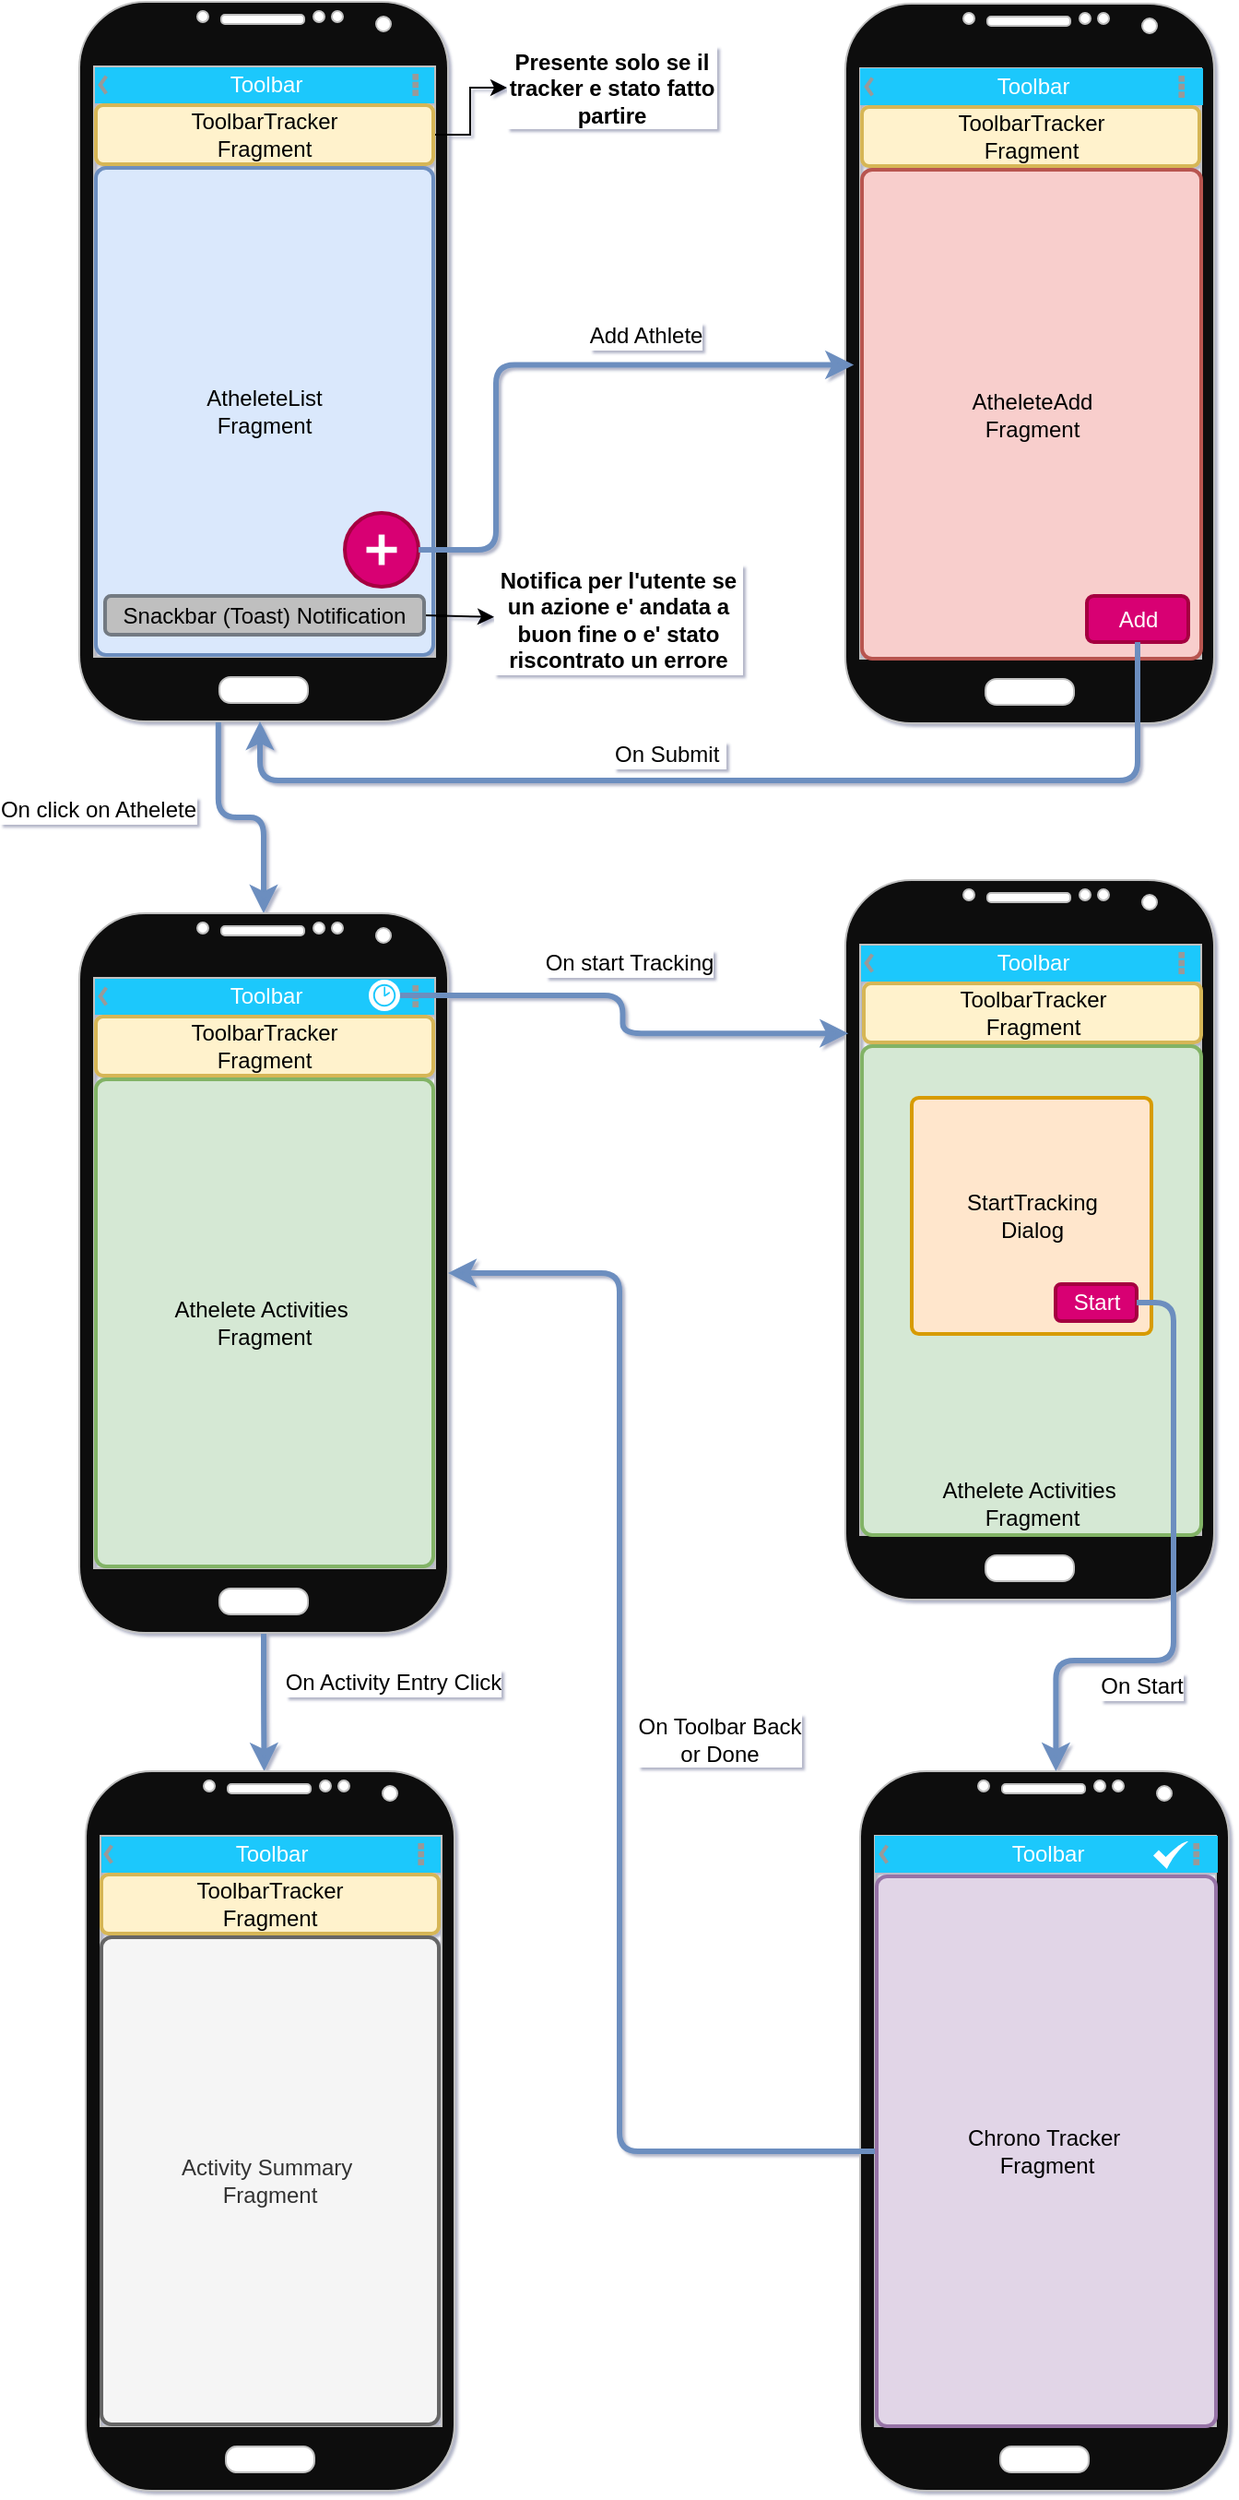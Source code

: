 <mxfile version="12.1.7" type="device" pages="8"><diagram id="Uvz91q0V7k-9bqqi3WT-" name="Page-1"><mxGraphModel dx="1422" dy="822" grid="1" gridSize="1" guides="1" tooltips="1" connect="1" arrows="1" fold="1" page="1" pageScale="1" pageWidth="827" pageHeight="1169" math="0" shadow="1"><root><mxCell id="0"/><mxCell id="1" parent="0"/><mxCell id="ZcTY5l6zs3d1Zeia8EvH-5" value="Toolbar" style="strokeWidth=1;html=1;shadow=0;dashed=0;shape=mxgraph.android.action_bar_landscape;fillColor=#1CC8FC;strokeColor=#c0c0c0;strokeWidth=2;fontColor=#FFFFFF;" parent="1" vertex="1"><mxGeometry x="88" y="51" width="186" height="20" as="geometry"/></mxCell><mxCell id="ZcTY5l6zs3d1Zeia8EvH-35" style="edgeStyle=orthogonalEdgeStyle;rounded=1;orthogonalLoop=1;jettySize=auto;html=1;fontColor=#000000;exitX=0.377;exitY=0.999;exitDx=0;exitDy=0;exitPerimeter=0;shadow=0;strokeWidth=3;strokeColor=#6c8ebf;fillColor=#dae8fc;" parent="1" source="ZcTY5l6zs3d1Zeia8EvH-1" target="ZcTY5l6zs3d1Zeia8EvH-33" edge="1"><mxGeometry relative="1" as="geometry"/></mxCell><mxCell id="ZcTY5l6zs3d1Zeia8EvH-36" value="On click on Athelete" style="text;html=1;resizable=0;points=[];align=center;verticalAlign=middle;labelBackgroundColor=#ffffff;fontColor=#000000;" parent="ZcTY5l6zs3d1Zeia8EvH-35" vertex="1" connectable="0"><mxGeometry x="0.305" y="-2" relative="1" as="geometry"><mxPoint x="-88" y="-11" as="offset"/></mxGeometry></mxCell><mxCell id="ZcTY5l6zs3d1Zeia8EvH-1" value="" style="verticalLabelPosition=bottom;verticalAlign=top;html=1;shadow=0;dashed=0;strokeWidth=1;shape=mxgraph.android.phone2;fillColor=#080808;strokeColor=#c0c0c0;" parent="1" vertex="1"><mxGeometry x="80" y="16" width="200" height="390" as="geometry"/></mxCell><mxCell id="ZcTY5l6zs3d1Zeia8EvH-7" style="edgeStyle=orthogonalEdgeStyle;rounded=0;orthogonalLoop=1;jettySize=auto;html=1;exitX=1;exitY=0.5;exitDx=0;exitDy=0;" parent="1" source="ZcTY5l6zs3d1Zeia8EvH-6" target="ZcTY5l6zs3d1Zeia8EvH-8" edge="1"><mxGeometry relative="1" as="geometry"><mxPoint x="332" y="88.31" as="targetPoint"/></mxGeometry></mxCell><mxCell id="ZcTY5l6zs3d1Zeia8EvH-6" value="ToolbarTracker&lt;br&gt;Fragment" style="rounded=1;whiteSpace=wrap;html=1;fillColor=#fff2cc;arcSize=12;strokeWidth=2;strokeColor=#d6b656;" parent="1" vertex="1"><mxGeometry x="89" y="72" width="183" height="32" as="geometry"/></mxCell><mxCell id="ZcTY5l6zs3d1Zeia8EvH-8" value="Presente solo se il tracker e stato fatto partire" style="text;html=1;strokeColor=none;fillColor=#ffffff;align=center;verticalAlign=middle;whiteSpace=wrap;rounded=0;fontStyle=1" parent="1" vertex="1"><mxGeometry x="312" y="40" width="114" height="45" as="geometry"/></mxCell><mxCell id="ZcTY5l6zs3d1Zeia8EvH-9" value="AtheleteList&lt;br&gt;Fragment" style="rounded=1;whiteSpace=wrap;html=1;strokeColor=#6c8ebf;strokeWidth=2;fillColor=#dae8fc;arcSize=3;" parent="1" vertex="1"><mxGeometry x="89" y="106" width="183" height="264" as="geometry"/></mxCell><mxCell id="ZcTY5l6zs3d1Zeia8EvH-12" value="" style="verticalLabelPosition=bottom;verticalAlign=top;html=1;shadow=0;dashed=0;strokeWidth=1;shape=mxgraph.android.phone2;fillColor=#080808;strokeColor=#c0c0c0;" parent="1" vertex="1"><mxGeometry x="495.5" y="17" width="200" height="390" as="geometry"/></mxCell><mxCell id="ZcTY5l6zs3d1Zeia8EvH-13" value="Toolbar" style="strokeWidth=1;html=1;shadow=0;dashed=0;shape=mxgraph.android.action_bar_landscape;fillColor=#1CC8FC;strokeColor=#c0c0c0;strokeWidth=2;fontColor=#FFFFFF;" parent="1" vertex="1"><mxGeometry x="503.5" y="52" width="186" height="20" as="geometry"/></mxCell><mxCell id="ZcTY5l6zs3d1Zeia8EvH-14" value="ToolbarTracker&lt;br&gt;Fragment" style="rounded=1;whiteSpace=wrap;html=1;fillColor=#fff2cc;arcSize=12;strokeWidth=2;strokeColor=#d6b656;" parent="1" vertex="1"><mxGeometry x="504.5" y="73" width="183" height="32" as="geometry"/></mxCell><mxCell id="ZcTY5l6zs3d1Zeia8EvH-15" value="AtheleteAdd&lt;br&gt;Fragment" style="rounded=1;whiteSpace=wrap;html=1;strokeColor=#b85450;strokeWidth=2;fillColor=#f8cecc;arcSize=3;" parent="1" vertex="1"><mxGeometry x="504.5" y="107" width="184" height="265" as="geometry"/></mxCell><mxCell id="ZcTY5l6zs3d1Zeia8EvH-21" style="edgeStyle=none;rounded=0;orthogonalLoop=1;jettySize=auto;html=1;exitX=1;exitY=0.5;exitDx=0;exitDy=0;" parent="1" source="ZcTY5l6zs3d1Zeia8EvH-18" target="ZcTY5l6zs3d1Zeia8EvH-22" edge="1"><mxGeometry relative="1" as="geometry"><mxPoint x="39" y="302" as="targetPoint"/></mxGeometry></mxCell><mxCell id="ZcTY5l6zs3d1Zeia8EvH-18" value="Snackbar (Toast) Notification" style="rounded=1;whiteSpace=wrap;html=1;strokeColor=#737A82;strokeWidth=2;fillColor=#BFBFBF;" parent="1" vertex="1"><mxGeometry x="94" y="338" width="173" height="21" as="geometry"/></mxCell><mxCell id="ZcTY5l6zs3d1Zeia8EvH-22" value="Notifica per l'utente se un azione e' andata a buon fine o e' stato riscontrato un errore" style="text;html=1;strokeColor=none;fillColor=#ffffff;align=center;verticalAlign=middle;whiteSpace=wrap;rounded=0;fontStyle=1" parent="1" vertex="1"><mxGeometry x="305" y="321" width="135" height="60" as="geometry"/></mxCell><mxCell id="ZcTY5l6zs3d1Zeia8EvH-23" value="Add" style="rounded=1;whiteSpace=wrap;html=1;strokeColor=#A50040;strokeWidth=2;fillColor=#d80073;fontColor=#ffffff;" parent="1" vertex="1"><mxGeometry x="626.5" y="338" width="55" height="25" as="geometry"/></mxCell><mxCell id="ZcTY5l6zs3d1Zeia8EvH-29" value="" style="group" parent="1" vertex="1" connectable="0"><mxGeometry x="224" y="293" width="40" height="40" as="geometry"/></mxCell><mxCell id="ZcTY5l6zs3d1Zeia8EvH-25" value="" style="ellipse;whiteSpace=wrap;html=1;aspect=fixed;rounded=1;strokeColor=#A50040;strokeWidth=2;fillColor=#d80073;fontColor=#ffffff;" parent="ZcTY5l6zs3d1Zeia8EvH-29" vertex="1"><mxGeometry width="40" height="40" as="geometry"/></mxCell><mxCell id="ZcTY5l6zs3d1Zeia8EvH-26" value="" style="shape=cross;whiteSpace=wrap;html=1;rounded=1;strokeWidth=2;strokeColor=none;" parent="ZcTY5l6zs3d1Zeia8EvH-29" vertex="1"><mxGeometry x="11.75" y="11.75" width="16.5" height="16.5" as="geometry"/></mxCell><mxCell id="ZcTY5l6zs3d1Zeia8EvH-16" style="rounded=1;orthogonalLoop=1;jettySize=auto;html=1;exitX=0.5;exitY=1;exitDx=0;exitDy=0;edgeStyle=orthogonalEdgeStyle;shadow=0;strokeColor=#6c8ebf;strokeWidth=3;fillColor=#dae8fc;" parent="1" source="ZcTY5l6zs3d1Zeia8EvH-23" target="ZcTY5l6zs3d1Zeia8EvH-1" edge="1"><mxGeometry relative="1" as="geometry"><mxPoint x="468" y="249" as="sourcePoint"/><Array as="points"><mxPoint x="654" y="438"/><mxPoint x="178" y="438"/></Array></mxGeometry></mxCell><mxCell id="ZcTY5l6zs3d1Zeia8EvH-17" value="On Submit&amp;nbsp;" style="text;html=1;resizable=0;points=[];align=center;verticalAlign=middle;labelBackgroundColor=#ffffff;" parent="ZcTY5l6zs3d1Zeia8EvH-16" vertex="1" connectable="0"><mxGeometry x="-0.296" y="1" relative="1" as="geometry"><mxPoint x="-124" y="-15.5" as="offset"/></mxGeometry></mxCell><mxCell id="ZcTY5l6zs3d1Zeia8EvH-10" style="edgeStyle=orthogonalEdgeStyle;rounded=1;orthogonalLoop=1;jettySize=auto;html=1;entryX=0.023;entryY=0.502;entryDx=0;entryDy=0;entryPerimeter=0;exitX=1;exitY=0.5;exitDx=0;exitDy=0;strokeWidth=3;jumpStyle=none;shadow=0;fillColor=#dae8fc;strokeColor=#6c8ebf;" parent="1" source="ZcTY5l6zs3d1Zeia8EvH-25" target="ZcTY5l6zs3d1Zeia8EvH-12" edge="1"><mxGeometry relative="1" as="geometry"><mxPoint x="459" y="211.0" as="targetPoint"/><Array as="points"><mxPoint x="306" y="313"/><mxPoint x="306" y="213"/></Array></mxGeometry></mxCell><mxCell id="ZcTY5l6zs3d1Zeia8EvH-11" value="Add Athlete" style="text;html=1;resizable=0;points=[];align=center;verticalAlign=middle;labelBackgroundColor=#ffffff;" parent="ZcTY5l6zs3d1Zeia8EvH-10" vertex="1" connectable="0"><mxGeometry x="-0.256" y="-1" relative="1" as="geometry"><mxPoint x="80" y="-33.5" as="offset"/></mxGeometry></mxCell><mxCell id="ZcTY5l6zs3d1Zeia8EvH-32" value="Toolbar" style="strokeWidth=1;html=1;shadow=0;dashed=0;shape=mxgraph.android.action_bar_landscape;fillColor=#1CC8FC;strokeColor=#000000;strokeWidth=2;fontColor=#FFFFFF;" parent="1" vertex="1"><mxGeometry x="88" y="545" width="186" height="20" as="geometry"/></mxCell><mxCell id="ZcTY5l6zs3d1Zeia8EvH-110" style="edgeStyle=orthogonalEdgeStyle;rounded=1;jumpStyle=none;orthogonalLoop=1;jettySize=auto;html=1;shadow=0;strokeWidth=3;fontColor=#000000;strokeColor=#6c8ebf;fillColor=#dae8fc;entryX=0.484;entryY=0;entryDx=0;entryDy=0;entryPerimeter=0;" parent="1" source="ZcTY5l6zs3d1Zeia8EvH-33" target="ZcTY5l6zs3d1Zeia8EvH-113" edge="1"><mxGeometry relative="1" as="geometry"><mxPoint x="180" y="987" as="targetPoint"/></mxGeometry></mxCell><mxCell id="ZcTY5l6zs3d1Zeia8EvH-111" value="On Activity Entry Click" style="text;html=1;resizable=0;points=[];align=center;verticalAlign=middle;labelBackgroundColor=#ffffff;fontColor=#000000;" parent="ZcTY5l6zs3d1Zeia8EvH-110" vertex="1" connectable="0"><mxGeometry x="-0.329" y="1" relative="1" as="geometry"><mxPoint x="69" y="1" as="offset"/></mxGeometry></mxCell><mxCell id="ZcTY5l6zs3d1Zeia8EvH-33" value="" style="verticalLabelPosition=bottom;verticalAlign=top;html=1;shadow=0;dashed=0;strokeWidth=1;shape=mxgraph.android.phone2;fillColor=#080808;strokeColor=#c0c0c0;" parent="1" vertex="1"><mxGeometry x="80" y="510" width="200" height="390" as="geometry"/></mxCell><mxCell id="ZcTY5l6zs3d1Zeia8EvH-34" value="ToolbarTracker&lt;br&gt;Fragment" style="rounded=1;whiteSpace=wrap;html=1;fillColor=#fff2cc;arcSize=12;strokeWidth=2;strokeColor=#d6b656;" parent="1" vertex="1"><mxGeometry x="89" y="566" width="183" height="32" as="geometry"/></mxCell><mxCell id="ZcTY5l6zs3d1Zeia8EvH-37" value="Athelete Activities&amp;nbsp;&lt;br&gt;Fragment" style="rounded=1;whiteSpace=wrap;html=1;strokeColor=#82b366;strokeWidth=2;fillColor=#d5e8d4;arcSize=3;verticalAlign=middle;" parent="1" vertex="1"><mxGeometry x="89" y="600" width="183" height="264" as="geometry"/></mxCell><mxCell id="ZcTY5l6zs3d1Zeia8EvH-38" value="" style="verticalLabelPosition=bottom;html=1;fillColor=#ffffff;verticalAlign=top;points=[[0.145,0.145,0],[0.856,0.145,0],[0.855,0.855,0],[0.145,0.855,0],[0.5,0,0], [1,0.5,0], [0.5,1,0],[0,0.5,0]];pointerEvents=1;align=center;shape=mxgraph.cisco_safe.capability.time_synchronization;rounded=0;shadow=0;labelBackgroundColor=#ffffff;strokeColor=#89919C;strokeWidth=2;fontColor=#000000;" parent="1" vertex="1"><mxGeometry x="237" y="546" width="17" height="17" as="geometry"/></mxCell><mxCell id="ZcTY5l6zs3d1Zeia8EvH-95" value="Toolbar" style="strokeWidth=1;html=1;shadow=0;dashed=0;shape=mxgraph.android.action_bar_landscape;fillColor=#1CC8FC;strokeColor=#000000;strokeWidth=2;fontColor=#FFFFFF;" parent="1" vertex="1"><mxGeometry x="503.5" y="527" width="186" height="20" as="geometry"/></mxCell><mxCell id="ZcTY5l6zs3d1Zeia8EvH-96" value="" style="verticalLabelPosition=bottom;verticalAlign=top;html=1;shadow=0;dashed=0;strokeWidth=1;shape=mxgraph.android.phone2;fillColor=#080808;strokeColor=#c0c0c0;" parent="1" vertex="1"><mxGeometry x="495.5" y="492" width="200" height="390" as="geometry"/></mxCell><mxCell id="ZcTY5l6zs3d1Zeia8EvH-98" value="Athelete Activities&amp;nbsp;&lt;br&gt;Fragment" style="rounded=1;whiteSpace=wrap;html=1;strokeColor=#82b366;strokeWidth=2;fillColor=#d5e8d4;arcSize=3;verticalAlign=bottom;" parent="1" vertex="1"><mxGeometry x="504.5" y="582" width="184" height="265" as="geometry"/></mxCell><mxCell id="ZcTY5l6zs3d1Zeia8EvH-99" value="StartTracking &lt;br&gt;Dialog" style="rounded=1;whiteSpace=wrap;html=1;strokeWidth=2;arcSize=3;verticalAlign=middle;fillColor=#ffe6cc;strokeColor=#d79b00;" parent="1" vertex="1"><mxGeometry x="531.5" y="610" width="130" height="128" as="geometry"/></mxCell><mxCell id="ZcTY5l6zs3d1Zeia8EvH-100" value="Start" style="rounded=1;whiteSpace=wrap;html=1;strokeColor=#A50040;strokeWidth=2;fillColor=#d80073;fontColor=#ffffff;" parent="1" vertex="1"><mxGeometry x="609.5" y="711" width="44" height="20" as="geometry"/></mxCell><mxCell id="ZcTY5l6zs3d1Zeia8EvH-101" value="ToolbarTracker&lt;br&gt;Fragment" style="rounded=1;whiteSpace=wrap;html=1;fillColor=#fff2cc;arcSize=12;strokeWidth=2;strokeColor=#d6b656;" parent="1" vertex="1"><mxGeometry x="505.5" y="548" width="183" height="32" as="geometry"/></mxCell><mxCell id="ZcTY5l6zs3d1Zeia8EvH-105" value="" style="verticalLabelPosition=bottom;verticalAlign=top;html=1;shadow=0;dashed=0;strokeWidth=1;shape=mxgraph.android.phone2;fillColor=#080808;strokeColor=#c0c0c0;" parent="1" vertex="1"><mxGeometry x="503.5" y="975" width="200" height="390" as="geometry"/></mxCell><mxCell id="ZcTY5l6zs3d1Zeia8EvH-108" style="edgeStyle=orthogonalEdgeStyle;rounded=1;jumpStyle=none;orthogonalLoop=1;jettySize=auto;html=1;shadow=0;strokeWidth=3;fontColor=#000000;strokeColor=#6c8ebf;fillColor=#dae8fc;" parent="1" source="ZcTY5l6zs3d1Zeia8EvH-106" target="ZcTY5l6zs3d1Zeia8EvH-33" edge="1"><mxGeometry relative="1" as="geometry"><Array as="points"><mxPoint x="373" y="1181"/><mxPoint x="373" y="705"/></Array></mxGeometry></mxCell><mxCell id="ZcTY5l6zs3d1Zeia8EvH-109" value="On Toolbar Back&lt;br&gt;or Done" style="text;html=1;resizable=0;points=[];align=center;verticalAlign=middle;labelBackgroundColor=#ffffff;fontColor=#000000;" parent="ZcTY5l6zs3d1Zeia8EvH-108" vertex="1" connectable="0"><mxGeometry x="-0.232" relative="1" as="geometry"><mxPoint x="54" y="-91" as="offset"/></mxGeometry></mxCell><mxCell id="ZcTY5l6zs3d1Zeia8EvH-106" value="Chrono Tracker&amp;nbsp;&lt;br&gt;Fragment" style="rounded=1;whiteSpace=wrap;html=1;strokeColor=#9673a6;strokeWidth=2;fillColor=#e1d5e7;arcSize=3;verticalAlign=middle;" parent="1" vertex="1"><mxGeometry x="512.5" y="1032" width="184" height="298" as="geometry"/></mxCell><mxCell id="ZcTY5l6zs3d1Zeia8EvH-103" style="edgeStyle=orthogonalEdgeStyle;rounded=1;jumpStyle=none;orthogonalLoop=1;jettySize=auto;html=1;exitX=1;exitY=0.5;exitDx=0;exitDy=0;shadow=0;strokeWidth=3;fontColor=#000000;strokeColor=#6c8ebf;fillColor=#dae8fc;entryX=0.531;entryY=0;entryDx=0;entryDy=0;entryPerimeter=0;" parent="1" source="ZcTY5l6zs3d1Zeia8EvH-100" target="ZcTY5l6zs3d1Zeia8EvH-105" edge="1"><mxGeometry relative="1" as="geometry"><mxPoint x="678.5" y="967" as="targetPoint"/><Array as="points"><mxPoint x="673.5" y="721"/><mxPoint x="673.5" y="915"/><mxPoint x="609.5" y="915"/></Array></mxGeometry></mxCell><mxCell id="ZcTY5l6zs3d1Zeia8EvH-104" value="On Start" style="text;html=1;resizable=0;points=[];align=center;verticalAlign=middle;labelBackgroundColor=#ffffff;fontColor=#000000;" parent="ZcTY5l6zs3d1Zeia8EvH-103" vertex="1" connectable="0"><mxGeometry x="0.572" y="5" relative="1" as="geometry"><mxPoint x="34" y="9" as="offset"/></mxGeometry></mxCell><mxCell id="ZcTY5l6zs3d1Zeia8EvH-94" style="edgeStyle=orthogonalEdgeStyle;rounded=1;jumpStyle=none;orthogonalLoop=1;jettySize=auto;html=1;exitX=1;exitY=0.5;exitDx=0;exitDy=0;exitPerimeter=0;shadow=0;strokeWidth=3;fontColor=#000000;strokeColor=#6c8ebf;fillColor=#dae8fc;entryX=0.008;entryY=0.213;entryDx=0;entryDy=0;entryPerimeter=0;" parent="1" source="ZcTY5l6zs3d1Zeia8EvH-38" target="ZcTY5l6zs3d1Zeia8EvH-96" edge="1"><mxGeometry relative="1" as="geometry"><mxPoint x="424" y="554.571" as="targetPoint"/></mxGeometry></mxCell><mxCell id="ZcTY5l6zs3d1Zeia8EvH-97" value="On start Tracking" style="text;html=1;resizable=0;points=[];align=center;verticalAlign=middle;labelBackgroundColor=#ffffff;fontColor=#000000;" parent="ZcTY5l6zs3d1Zeia8EvH-94" vertex="1" connectable="0"><mxGeometry x="-0.179" y="-1" relative="1" as="geometry"><mxPoint x="15.5" y="-18.5" as="offset"/></mxGeometry></mxCell><mxCell id="ZcTY5l6zs3d1Zeia8EvH-107" value="Toolbar" style="strokeWidth=1;html=1;shadow=0;dashed=0;shape=mxgraph.android.action_bar_landscape;fillColor=#1CC8FC;strokeColor=#000000;strokeWidth=2;fontColor=#FFFFFF;" parent="1" vertex="1"><mxGeometry x="511.5" y="1010" width="186" height="20" as="geometry"/></mxCell><mxCell id="ZcTY5l6zs3d1Zeia8EvH-112" value="Toolbar" style="strokeWidth=1;html=1;shadow=0;dashed=0;shape=mxgraph.android.action_bar_landscape;fillColor=#1CC8FC;strokeColor=#000000;strokeWidth=2;fontColor=#FFFFFF;" parent="1" vertex="1"><mxGeometry x="91" y="1010" width="186" height="20" as="geometry"/></mxCell><mxCell id="ZcTY5l6zs3d1Zeia8EvH-113" value="" style="verticalLabelPosition=bottom;verticalAlign=top;html=1;shadow=0;dashed=0;strokeWidth=1;shape=mxgraph.android.phone2;fillColor=#080808;strokeColor=#c0c0c0;" parent="1" vertex="1"><mxGeometry x="83.5" y="975" width="200" height="390" as="geometry"/></mxCell><mxCell id="ZcTY5l6zs3d1Zeia8EvH-114" value="ToolbarTracker&lt;br&gt;Fragment" style="rounded=1;whiteSpace=wrap;html=1;fillColor=#fff2cc;arcSize=12;strokeWidth=2;strokeColor=#d6b656;" parent="1" vertex="1"><mxGeometry x="92" y="1031" width="183" height="32" as="geometry"/></mxCell><mxCell id="ZcTY5l6zs3d1Zeia8EvH-115" value="Activity Summary&amp;nbsp;&lt;br&gt;Fragment" style="rounded=1;whiteSpace=wrap;html=1;strokeColor=#666666;strokeWidth=2;fillColor=#f5f5f5;arcSize=3;verticalAlign=middle;fontColor=#333333;" parent="1" vertex="1"><mxGeometry x="92" y="1065" width="183" height="264" as="geometry"/></mxCell><mxCell id="ZcTY5l6zs3d1Zeia8EvH-116" value="" style="html=1;aspect=fixed;strokeColor=none;shadow=0;align=center;verticalAlign=top;fillColor=#ffff;shape=mxgraph.gcp2.check;rounded=0;labelBackgroundColor=#ffffff;fontColor=#000000;" parent="1" vertex="1"><mxGeometry x="662.5" y="1013" width="19" height="15" as="geometry"/></mxCell></root></mxGraphModel></diagram><diagram id="wXKV6s-WmJwn0m3spMeb" name="Page-2"><mxGraphModel dx="1422" dy="822" grid="1" gridSize="1" guides="1" tooltips="1" connect="1" arrows="1" fold="1" page="1" pageScale="1" pageWidth="827" pageHeight="1169" math="0" shadow="1"><root><mxCell id="ySu8rftlIe0ZD4q7CL9x-0"/><mxCell id="ySu8rftlIe0ZD4q7CL9x-1" parent="ySu8rftlIe0ZD4q7CL9x-0"/><mxCell id="dnIBdprpEckAFM0DZM5I-35" value="Main Activity" style="rounded=1;whiteSpace=wrap;html=1;strokeColor=#82b366;strokeWidth=2;fillColor=#d5e8d4;arcSize=3;verticalAlign=bottom;" parent="ySu8rftlIe0ZD4q7CL9x-1" vertex="1"><mxGeometry x="622" y="53" width="183" height="319" as="geometry"/></mxCell><mxCell id="dnIBdprpEckAFM0DZM5I-22" value="Main Activity" style="rounded=1;whiteSpace=wrap;html=1;strokeColor=#82b366;strokeWidth=2;fillColor=#d5e8d4;arcSize=3;verticalAlign=bottom;" parent="ySu8rftlIe0ZD4q7CL9x-1" vertex="1"><mxGeometry x="89" y="53" width="183" height="316" as="geometry"/></mxCell><mxCell id="dnIBdprpEckAFM0DZM5I-0" value="Athlete List" style="strokeWidth=1;html=1;shadow=0;dashed=0;shape=mxgraph.android.action_bar_landscape;fillColor=#1CC8FC;strokeColor=#c0c0c0;strokeWidth=2;fontColor=#FFFFFF;" parent="ySu8rftlIe0ZD4q7CL9x-1" vertex="1"><mxGeometry x="90" y="54" width="182" height="19" as="geometry"/></mxCell><mxCell id="dnIBdprpEckAFM0DZM5I-33" style="edgeStyle=orthogonalEdgeStyle;rounded=1;jumpStyle=none;orthogonalLoop=1;jettySize=auto;html=1;entryX=0.517;entryY=0.999;entryDx=0;entryDy=0;entryPerimeter=0;shadow=0;strokeWidth=3;fontColor=#000000;exitX=0.515;exitY=0.998;exitDx=0;exitDy=0;exitPerimeter=0;strokeColor=#6c8ebf;fillColor=#dae8fc;" parent="ySu8rftlIe0ZD4q7CL9x-1" source="dnIBdprpEckAFM0DZM5I-2" target="dnIBdprpEckAFM0DZM5I-7" edge="1"><mxGeometry relative="1" as="geometry"/></mxCell><mxCell id="dnIBdprpEckAFM0DZM5I-34" value="L'utente naviga in Athlete Add" style="text;html=1;resizable=0;points=[];align=center;verticalAlign=middle;labelBackgroundColor=#ffffff;fontColor=#000000;" parent="dnIBdprpEckAFM0DZM5I-33" vertex="1" connectable="0"><mxGeometry x="0.116" y="-1" relative="1" as="geometry"><mxPoint x="-19" y="15" as="offset"/></mxGeometry></mxCell><mxCell id="dnIBdprpEckAFM0DZM5I-2" value="" style="verticalLabelPosition=bottom;verticalAlign=top;html=1;shadow=0;dashed=0;strokeWidth=1;shape=mxgraph.android.phone2;fillColor=#080808;strokeColor=#c0c0c0;" parent="ySu8rftlIe0ZD4q7CL9x-1" vertex="1"><mxGeometry x="80" y="16" width="200" height="390" as="geometry"/></mxCell><mxCell id="dnIBdprpEckAFM0DZM5I-31" style="edgeStyle=orthogonalEdgeStyle;rounded=1;jumpStyle=none;orthogonalLoop=1;jettySize=auto;html=1;exitX=0.999;exitY=0.945;exitDx=0;exitDy=0;shadow=0;strokeWidth=3;fontColor=#000000;exitPerimeter=0;fillColor=#dae8fc;strokeColor=#6c8ebf;" parent="ySu8rftlIe0ZD4q7CL9x-1" source="dnIBdprpEckAFM0DZM5I-6" target="dnIBdprpEckAFM0DZM5I-25" edge="1"><mxGeometry relative="1" as="geometry"/></mxCell><mxCell id="dnIBdprpEckAFM0DZM5I-6" value="AtheleteList&lt;br&gt;Fragment" style="rounded=1;whiteSpace=wrap;html=1;strokeColor=#6c8ebf;strokeWidth=2;fillColor=#dae8fc;arcSize=3;" parent="ySu8rftlIe0ZD4q7CL9x-1" vertex="1"><mxGeometry x="94" y="77" width="173" height="269" as="geometry"/></mxCell><mxCell id="dnIBdprpEckAFM0DZM5I-7" value="" style="verticalLabelPosition=bottom;verticalAlign=top;html=1;shadow=0;dashed=0;strokeWidth=1;shape=mxgraph.android.phone2;fillColor=#080808;strokeColor=#c0c0c0;" parent="ySu8rftlIe0ZD4q7CL9x-1" vertex="1"><mxGeometry x="612.5" y="17" width="200" height="390" as="geometry"/></mxCell><mxCell id="dnIBdprpEckAFM0DZM5I-8" value="Add Athlete" style="strokeWidth=1;html=1;shadow=0;dashed=0;shape=mxgraph.android.action_bar_landscape;fillColor=#1CC8FC;strokeColor=#c0c0c0;strokeWidth=2;fontColor=#FFFFFF;" parent="ySu8rftlIe0ZD4q7CL9x-1" vertex="1"><mxGeometry x="624" y="55" width="179" height="20" as="geometry"/></mxCell><mxCell id="dnIBdprpEckAFM0DZM5I-38" style="edgeStyle=orthogonalEdgeStyle;rounded=1;jumpStyle=none;orthogonalLoop=1;jettySize=auto;html=1;exitX=0.006;exitY=0.942;exitDx=0;exitDy=0;entryX=1;entryY=0.5;entryDx=0;entryDy=0;shadow=0;strokeWidth=3;fontColor=#000000;exitPerimeter=0;fillColor=#f8cecc;strokeColor=#b85450;" parent="ySu8rftlIe0ZD4q7CL9x-1" source="dnIBdprpEckAFM0DZM5I-10" target="dnIBdprpEckAFM0DZM5I-39" edge="1"><mxGeometry relative="1" as="geometry"><mxPoint x="569.941" y="288.294" as="targetPoint"/></mxGeometry></mxCell><mxCell id="dnIBdprpEckAFM0DZM5I-10" value="AthleteAdd&lt;br&gt;Fragment" style="rounded=1;whiteSpace=wrap;html=1;strokeColor=#b85450;strokeWidth=2;fillColor=#f8cecc;arcSize=3;" parent="ySu8rftlIe0ZD4q7CL9x-1" vertex="1"><mxGeometry x="627" y="77" width="174" height="268" as="geometry"/></mxCell><mxCell id="dnIBdprpEckAFM0DZM5I-36" style="edgeStyle=orthogonalEdgeStyle;rounded=1;jumpStyle=none;orthogonalLoop=1;jettySize=auto;html=1;exitX=0.5;exitY=0;exitDx=0;exitDy=0;shadow=0;strokeWidth=3;fontColor=#000000;fillColor=#d5e8d4;strokeColor=#82b366;" parent="ySu8rftlIe0ZD4q7CL9x-1" source="dnIBdprpEckAFM0DZM5I-13" target="dnIBdprpEckAFM0DZM5I-0" edge="1"><mxGeometry relative="1" as="geometry"/></mxCell><mxCell id="dnIBdprpEckAFM0DZM5I-37" style="edgeStyle=orthogonalEdgeStyle;rounded=1;jumpStyle=none;orthogonalLoop=1;jettySize=auto;html=1;exitX=0.5;exitY=0;exitDx=0;exitDy=0;shadow=0;strokeWidth=3;fontColor=#000000;fillColor=#d5e8d4;strokeColor=#82b366;" parent="ySu8rftlIe0ZD4q7CL9x-1" source="dnIBdprpEckAFM0DZM5I-13" target="dnIBdprpEckAFM0DZM5I-8" edge="1"><mxGeometry relative="1" as="geometry"/></mxCell><mxCell id="dnIBdprpEckAFM0DZM5I-13" value="La Main Activity e in ascolto su&amp;nbsp;&lt;br&gt;&lt;b&gt;&lt;span style=&quot;font-size: 10.0pt ; line-height: 115% ; font-family: &amp;#34;corbel&amp;#34; , sans-serif&quot;&gt;PopupItemModel e&lt;br&gt;TitleBarModel e adopera i cambiamenti richiesti&lt;/span&gt;&lt;/b&gt;" style="text;html=1;strokeColor=none;fillColor=#ffffff;align=center;verticalAlign=middle;whiteSpace=wrap;rounded=0;fontStyle=1" parent="ySu8rftlIe0ZD4q7CL9x-1" vertex="1"><mxGeometry x="371" y="120" width="141" height="99" as="geometry"/></mxCell><mxCell id="dnIBdprpEckAFM0DZM5I-14" value="Add" style="rounded=1;whiteSpace=wrap;html=1;strokeColor=#A50040;strokeWidth=2;fillColor=#d80073;fontColor=#ffffff;" parent="ySu8rftlIe0ZD4q7CL9x-1" vertex="1"><mxGeometry x="740" y="308" width="55" height="25" as="geometry"/></mxCell><mxCell id="dnIBdprpEckAFM0DZM5I-32" style="edgeStyle=orthogonalEdgeStyle;rounded=1;jumpStyle=none;orthogonalLoop=1;jettySize=auto;html=1;exitX=0.5;exitY=0;exitDx=0;exitDy=0;entryX=0.5;entryY=1;entryDx=0;entryDy=0;shadow=0;strokeWidth=3;fontColor=#000000;fillColor=#d5e8d4;strokeColor=#82b366;" parent="ySu8rftlIe0ZD4q7CL9x-1" source="dnIBdprpEckAFM0DZM5I-25" target="dnIBdprpEckAFM0DZM5I-13" edge="1"><mxGeometry relative="1" as="geometry"/></mxCell><mxCell id="dnIBdprpEckAFM0DZM5I-25" value="AtheleteList Fragment invia su&amp;nbsp;&lt;b&gt;&lt;span style=&quot;font-size: 10pt ; line-height: 15.333px ; font-family: &amp;#34;corbel&amp;#34; , sans-serif&quot;&gt;TitleBarModel la stringa &lt;font color=&quot;#24d3ff&quot;&gt;&quot;Athlete List&quot;&lt;/font&gt;&amp;nbsp;&lt;/span&gt;&lt;/b&gt;" style="text;html=1;strokeColor=none;fillColor=#ffffff;align=center;verticalAlign=middle;whiteSpace=wrap;rounded=0;fontStyle=1" parent="ySu8rftlIe0ZD4q7CL9x-1" vertex="1"><mxGeometry x="318" y="258" width="112" height="80" as="geometry"/></mxCell><mxCell id="dnIBdprpEckAFM0DZM5I-41" style="edgeStyle=orthogonalEdgeStyle;rounded=1;jumpStyle=none;orthogonalLoop=1;jettySize=auto;html=1;entryX=0.5;entryY=1;entryDx=0;entryDy=0;shadow=0;strokeWidth=3;fontColor=#000000;strokeColor=#82b366;fillColor=#d5e8d4;" parent="ySu8rftlIe0ZD4q7CL9x-1" source="dnIBdprpEckAFM0DZM5I-39" target="dnIBdprpEckAFM0DZM5I-13" edge="1"><mxGeometry relative="1" as="geometry"/></mxCell><mxCell id="dnIBdprpEckAFM0DZM5I-39" value="AthleteAdd Fragment invia su&amp;nbsp;&lt;b&gt;&lt;span style=&quot;font-size: 10pt ; line-height: 15.333px ; font-family: &amp;#34;corbel&amp;#34; , sans-serif&quot;&gt;TitleBarModel la stringa &lt;font color=&quot;#24d3ff&quot;&gt;&quot;Add Athlete&quot;&lt;/font&gt;&amp;nbsp;&lt;/span&gt;&lt;/b&gt;" style="text;html=1;strokeColor=none;fillColor=#ffffff;align=center;verticalAlign=middle;whiteSpace=wrap;rounded=0;fontStyle=1" parent="ySu8rftlIe0ZD4q7CL9x-1" vertex="1"><mxGeometry x="451" y="258" width="117" height="79" as="geometry"/></mxCell></root></mxGraphModel></diagram><diagram id="SiRmIv2we_ZU6pBEzctD" name="Page-3"><mxGraphModel dx="1422" dy="822" grid="1" gridSize="10" guides="1" tooltips="1" connect="1" arrows="1" fold="1" page="1" pageScale="1" pageWidth="827" pageHeight="1169" math="0" shadow="1"><root><mxCell id="6prfr7Xmz8kYxHbZupvl-0"/><mxCell id="6prfr7Xmz8kYxHbZupvl-1" parent="6prfr7Xmz8kYxHbZupvl-0"/><mxCell id="6prfr7Xmz8kYxHbZupvl-4" value="Activity" style="swimlane;fontStyle=0;childLayout=stackLayout;horizontal=1;startSize=26;fillColor=#1ba1e2;horizontalStack=0;resizeParent=1;resizeParentMax=0;resizeLast=0;collapsible=1;marginBottom=0;swimlaneFillColor=#ffffff;align=center;fontSize=14;strokeColor=#006EAF;fontColor=#ffffff;strokeWidth=2;rounded=1;arcSize=19;" parent="6prfr7Xmz8kYxHbZupvl-1" vertex="1"><mxGeometry x="110" y="130" width="160" height="92" as="geometry"/></mxCell><mxCell id="6prfr7Xmz8kYxHbZupvl-5" value="id" style="shape=partialRectangle;top=0;left=0;right=0;bottom=1;align=left;verticalAlign=middle;fillColor=none;spacingLeft=34;spacingRight=4;overflow=hidden;rotatable=0;points=[[0,0.5],[1,0.5]];portConstraint=eastwest;dropTarget=0;fontStyle=5;fontSize=12;" parent="6prfr7Xmz8kYxHbZupvl-4" vertex="1"><mxGeometry y="26" width="160" height="30" as="geometry"/></mxCell><mxCell id="6prfr7Xmz8kYxHbZupvl-6" value="PK" style="shape=partialRectangle;top=0;left=0;bottom=0;fillColor=none;align=left;verticalAlign=middle;spacingLeft=4;spacingRight=4;overflow=hidden;rotatable=0;points=[];portConstraint=eastwest;part=1;fontSize=12;" parent="6prfr7Xmz8kYxHbZupvl-5" vertex="1" connectable="0"><mxGeometry width="30" height="30" as="geometry"/></mxCell><mxCell id="6prfr7Xmz8kYxHbZupvl-7" value="Name" style="shape=partialRectangle;top=0;left=0;right=0;bottom=0;align=left;verticalAlign=top;fillColor=none;spacingLeft=34;spacingRight=4;overflow=hidden;rotatable=0;points=[[0,0.5],[1,0.5]];portConstraint=eastwest;dropTarget=0;fontSize=12;" parent="6prfr7Xmz8kYxHbZupvl-4" vertex="1"><mxGeometry y="56" width="160" height="26" as="geometry"/></mxCell><mxCell id="6prfr7Xmz8kYxHbZupvl-8" value="" style="shape=partialRectangle;top=0;left=0;bottom=0;fillColor=none;align=left;verticalAlign=top;spacingLeft=4;spacingRight=4;overflow=hidden;rotatable=0;points=[];portConstraint=eastwest;part=1;fontSize=12;" parent="6prfr7Xmz8kYxHbZupvl-7" vertex="1" connectable="0"><mxGeometry width="30" height="26" as="geometry"/></mxCell><mxCell id="6prfr7Xmz8kYxHbZupvl-13" value="" style="shape=partialRectangle;top=0;left=0;right=0;bottom=0;align=left;verticalAlign=top;fillColor=none;spacingLeft=34;spacingRight=4;overflow=hidden;rotatable=0;points=[[0,0.5],[1,0.5]];portConstraint=eastwest;dropTarget=0;fontSize=12;" parent="6prfr7Xmz8kYxHbZupvl-4" vertex="1"><mxGeometry y="82" width="160" height="10" as="geometry"/></mxCell><mxCell id="6prfr7Xmz8kYxHbZupvl-14" value="" style="shape=partialRectangle;top=0;left=0;bottom=0;fillColor=none;align=left;verticalAlign=top;spacingLeft=4;spacingRight=4;overflow=hidden;rotatable=0;points=[];portConstraint=eastwest;part=1;fontSize=12;" parent="6prfr7Xmz8kYxHbZupvl-13" vertex="1" connectable="0"><mxGeometry width="30" height="10" as="geometry"/></mxCell><mxCell id="6prfr7Xmz8kYxHbZupvl-15" value="Activity Type" style="swimlane;fontStyle=0;childLayout=stackLayout;horizontal=1;startSize=26;fillColor=#1ba1e2;horizontalStack=0;resizeParent=1;resizeParentMax=0;resizeLast=0;collapsible=1;marginBottom=0;swimlaneFillColor=#ffffff;align=center;fontSize=14;strokeColor=#006EAF;fontColor=#ffffff;strokeWidth=2;rounded=1;arcSize=19;" parent="6prfr7Xmz8kYxHbZupvl-1" vertex="1"><mxGeometry x="370" y="40" width="160" height="118" as="geometry"/></mxCell><mxCell id="6prfr7Xmz8kYxHbZupvl-16" value="id" style="shape=partialRectangle;top=0;left=0;right=0;bottom=1;align=left;verticalAlign=middle;fillColor=none;spacingLeft=34;spacingRight=4;overflow=hidden;rotatable=0;points=[[0,0.5],[1,0.5]];portConstraint=eastwest;dropTarget=0;fontStyle=5;fontSize=12;" parent="6prfr7Xmz8kYxHbZupvl-15" vertex="1"><mxGeometry y="26" width="160" height="30" as="geometry"/></mxCell><mxCell id="6prfr7Xmz8kYxHbZupvl-17" value="PK" style="shape=partialRectangle;top=0;left=0;bottom=0;fillColor=none;align=left;verticalAlign=middle;spacingLeft=4;spacingRight=4;overflow=hidden;rotatable=0;points=[];portConstraint=eastwest;part=1;fontSize=12;" parent="6prfr7Xmz8kYxHbZupvl-16" vertex="1" connectable="0"><mxGeometry width="30" height="30" as="geometry"/></mxCell><mxCell id="6prfr7Xmz8kYxHbZupvl-18" value="Name" style="shape=partialRectangle;top=0;left=0;right=0;bottom=0;align=left;verticalAlign=top;fillColor=none;spacingLeft=34;spacingRight=4;overflow=hidden;rotatable=0;points=[[0,0.5],[1,0.5]];portConstraint=eastwest;dropTarget=0;fontSize=12;" parent="6prfr7Xmz8kYxHbZupvl-15" vertex="1"><mxGeometry y="56" width="160" height="26" as="geometry"/></mxCell><mxCell id="6prfr7Xmz8kYxHbZupvl-19" value="" style="shape=partialRectangle;top=0;left=0;bottom=0;fillColor=none;align=left;verticalAlign=top;spacingLeft=4;spacingRight=4;overflow=hidden;rotatable=0;points=[];portConstraint=eastwest;part=1;fontSize=12;" parent="6prfr7Xmz8kYxHbZupvl-18" vertex="1" connectable="0"><mxGeometry width="30" height="26" as="geometry"/></mxCell><mxCell id="6prfr7Xmz8kYxHbZupvl-22" value="Activity_id" style="shape=partialRectangle;top=0;left=0;right=0;bottom=0;align=left;verticalAlign=top;fillColor=none;spacingLeft=34;spacingRight=4;overflow=hidden;rotatable=0;points=[[0,0.5],[1,0.5]];portConstraint=eastwest;dropTarget=0;fontSize=12;" parent="6prfr7Xmz8kYxHbZupvl-15" vertex="1"><mxGeometry y="82" width="160" height="26" as="geometry"/></mxCell><mxCell id="6prfr7Xmz8kYxHbZupvl-23" value="FK" style="shape=partialRectangle;top=0;left=0;bottom=0;fillColor=none;align=left;verticalAlign=top;spacingLeft=4;spacingRight=4;overflow=hidden;rotatable=0;points=[];portConstraint=eastwest;part=1;fontSize=12;" parent="6prfr7Xmz8kYxHbZupvl-22" vertex="1" connectable="0"><mxGeometry width="30" height="26" as="geometry"/></mxCell><mxCell id="6prfr7Xmz8kYxHbZupvl-20" value="" style="shape=partialRectangle;top=0;left=0;right=0;bottom=0;align=left;verticalAlign=top;fillColor=none;spacingLeft=34;spacingRight=4;overflow=hidden;rotatable=0;points=[[0,0.5],[1,0.5]];portConstraint=eastwest;dropTarget=0;fontSize=12;" parent="6prfr7Xmz8kYxHbZupvl-15" vertex="1"><mxGeometry y="108" width="160" height="10" as="geometry"/></mxCell><mxCell id="6prfr7Xmz8kYxHbZupvl-21" value="" style="shape=partialRectangle;top=0;left=0;bottom=0;fillColor=none;align=left;verticalAlign=top;spacingLeft=4;spacingRight=4;overflow=hidden;rotatable=0;points=[];portConstraint=eastwest;part=1;fontSize=12;" parent="6prfr7Xmz8kYxHbZupvl-20" vertex="1" connectable="0"><mxGeometry width="30" height="10" as="geometry"/></mxCell><mxCell id="6prfr7Xmz8kYxHbZupvl-26" value="" style="edgeStyle=elbowEdgeStyle;fontSize=12;html=1;endArrow=ERzeroToMany;startArrow=ERmandOne;entryX=0;entryY=0.5;entryDx=0;entryDy=0;exitX=1;exitY=0.5;exitDx=0;exitDy=0;" parent="6prfr7Xmz8kYxHbZupvl-1" source="6prfr7Xmz8kYxHbZupvl-5" target="6prfr7Xmz8kYxHbZupvl-22" edge="1"><mxGeometry width="100" height="100" relative="1" as="geometry"><mxPoint x="250" y="450" as="sourcePoint"/><mxPoint x="350" y="350" as="targetPoint"/><Array as="points"><mxPoint x="320" y="160"/></Array></mxGeometry></mxCell><mxCell id="6prfr7Xmz8kYxHbZupvl-27" value="Athelete" style="swimlane;fontStyle=0;childLayout=stackLayout;horizontal=1;startSize=26;fillColor=#1ba1e2;horizontalStack=0;resizeParent=1;resizeParentMax=0;resizeLast=0;collapsible=1;marginBottom=0;swimlaneFillColor=#ffffff;align=center;fontSize=14;strokeColor=#006EAF;fontColor=#ffffff;strokeWidth=2;rounded=1;arcSize=19;" parent="6prfr7Xmz8kYxHbZupvl-1" vertex="1"><mxGeometry x="110" y="248" width="160" height="144" as="geometry"/></mxCell><mxCell id="6prfr7Xmz8kYxHbZupvl-28" value="id" style="shape=partialRectangle;top=0;left=0;right=0;bottom=1;align=left;verticalAlign=middle;fillColor=none;spacingLeft=34;spacingRight=4;overflow=hidden;rotatable=0;points=[[0,0.5],[1,0.5]];portConstraint=eastwest;dropTarget=0;fontStyle=5;fontSize=12;" parent="6prfr7Xmz8kYxHbZupvl-27" vertex="1"><mxGeometry y="26" width="160" height="30" as="geometry"/></mxCell><mxCell id="6prfr7Xmz8kYxHbZupvl-29" value="PK" style="shape=partialRectangle;top=0;left=0;bottom=0;fillColor=none;align=left;verticalAlign=middle;spacingLeft=4;spacingRight=4;overflow=hidden;rotatable=0;points=[];portConstraint=eastwest;part=1;fontSize=12;" parent="6prfr7Xmz8kYxHbZupvl-28" vertex="1" connectable="0"><mxGeometry width="30" height="30" as="geometry"/></mxCell><mxCell id="6prfr7Xmz8kYxHbZupvl-30" value="Name" style="shape=partialRectangle;top=0;left=0;right=0;bottom=0;align=left;verticalAlign=top;fillColor=none;spacingLeft=34;spacingRight=4;overflow=hidden;rotatable=0;points=[[0,0.5],[1,0.5]];portConstraint=eastwest;dropTarget=0;fontSize=12;" parent="6prfr7Xmz8kYxHbZupvl-27" vertex="1"><mxGeometry y="56" width="160" height="26" as="geometry"/></mxCell><mxCell id="6prfr7Xmz8kYxHbZupvl-31" value="" style="shape=partialRectangle;top=0;left=0;bottom=0;fillColor=none;align=left;verticalAlign=top;spacingLeft=4;spacingRight=4;overflow=hidden;rotatable=0;points=[];portConstraint=eastwest;part=1;fontSize=12;" parent="6prfr7Xmz8kYxHbZupvl-30" vertex="1" connectable="0"><mxGeometry width="30" height="26" as="geometry"/></mxCell><mxCell id="6prfr7Xmz8kYxHbZupvl-34" value="Surname" style="shape=partialRectangle;top=0;left=0;right=0;bottom=0;align=left;verticalAlign=top;fillColor=none;spacingLeft=34;spacingRight=4;overflow=hidden;rotatable=0;points=[[0,0.5],[1,0.5]];portConstraint=eastwest;dropTarget=0;fontSize=12;" parent="6prfr7Xmz8kYxHbZupvl-27" vertex="1"><mxGeometry y="82" width="160" height="26" as="geometry"/></mxCell><mxCell id="6prfr7Xmz8kYxHbZupvl-35" value="" style="shape=partialRectangle;top=0;left=0;bottom=0;fillColor=none;align=left;verticalAlign=top;spacingLeft=4;spacingRight=4;overflow=hidden;rotatable=0;points=[];portConstraint=eastwest;part=1;fontSize=12;" parent="6prfr7Xmz8kYxHbZupvl-34" vertex="1" connectable="0"><mxGeometry width="30" height="26" as="geometry"/></mxCell><mxCell id="6prfr7Xmz8kYxHbZupvl-36" value="favorite_activity_id" style="shape=partialRectangle;top=0;left=0;right=0;bottom=0;align=left;verticalAlign=top;fillColor=none;spacingLeft=34;spacingRight=4;overflow=hidden;rotatable=0;points=[[0,0.5],[1,0.5]];portConstraint=eastwest;dropTarget=0;fontSize=12;" parent="6prfr7Xmz8kYxHbZupvl-27" vertex="1"><mxGeometry y="108" width="160" height="26" as="geometry"/></mxCell><mxCell id="6prfr7Xmz8kYxHbZupvl-37" value="" style="shape=partialRectangle;top=0;left=0;bottom=0;fillColor=none;align=left;verticalAlign=top;spacingLeft=4;spacingRight=4;overflow=hidden;rotatable=0;points=[];portConstraint=eastwest;part=1;fontSize=12;" parent="6prfr7Xmz8kYxHbZupvl-36" vertex="1" connectable="0"><mxGeometry width="30" height="26" as="geometry"/></mxCell><mxCell id="6prfr7Xmz8kYxHbZupvl-32" value="" style="shape=partialRectangle;top=0;left=0;right=0;bottom=0;align=left;verticalAlign=top;fillColor=none;spacingLeft=34;spacingRight=4;overflow=hidden;rotatable=0;points=[[0,0.5],[1,0.5]];portConstraint=eastwest;dropTarget=0;fontSize=12;" parent="6prfr7Xmz8kYxHbZupvl-27" vertex="1"><mxGeometry y="134" width="160" height="10" as="geometry"/></mxCell><mxCell id="6prfr7Xmz8kYxHbZupvl-33" value="" style="shape=partialRectangle;top=0;left=0;bottom=0;fillColor=none;align=left;verticalAlign=top;spacingLeft=4;spacingRight=4;overflow=hidden;rotatable=0;points=[];portConstraint=eastwest;part=1;fontSize=12;" parent="6prfr7Xmz8kYxHbZupvl-32" vertex="1" connectable="0"><mxGeometry width="30" height="10" as="geometry"/></mxCell><mxCell id="6prfr7Xmz8kYxHbZupvl-38" value="" style="edgeStyle=elbowEdgeStyle;fontSize=12;html=1;endArrow=ERzeroToMany;startArrow=ERmandOne;entryX=0;entryY=0.5;entryDx=0;entryDy=0;" parent="6prfr7Xmz8kYxHbZupvl-1" target="6prfr7Xmz8kYxHbZupvl-36" edge="1"><mxGeometry width="100" height="100" relative="1" as="geometry"><mxPoint x="110" y="171" as="sourcePoint"/><mxPoint x="430" y="200" as="targetPoint"/><Array as="points"><mxPoint x="70" y="270"/></Array></mxGeometry></mxCell><mxCell id="6prfr7Xmz8kYxHbZupvl-39" value="Tracked Session" style="swimlane;fontStyle=0;childLayout=stackLayout;horizontal=1;startSize=26;fillColor=#1ba1e2;horizontalStack=0;resizeParent=1;resizeParentMax=0;resizeLast=0;collapsible=1;marginBottom=0;swimlaneFillColor=#ffffff;align=center;fontSize=14;strokeColor=#006EAF;fontColor=#ffffff;strokeWidth=2;rounded=1;arcSize=19;" parent="6prfr7Xmz8kYxHbZupvl-1" vertex="1"><mxGeometry x="380" y="220" width="160" height="274" as="geometry"/></mxCell><mxCell id="6prfr7Xmz8kYxHbZupvl-40" value="id" style="shape=partialRectangle;top=0;left=0;right=0;bottom=1;align=left;verticalAlign=middle;fillColor=none;spacingLeft=34;spacingRight=4;overflow=hidden;rotatable=0;points=[[0,0.5],[1,0.5]];portConstraint=eastwest;dropTarget=0;fontStyle=5;fontSize=12;" parent="6prfr7Xmz8kYxHbZupvl-39" vertex="1"><mxGeometry y="26" width="160" height="30" as="geometry"/></mxCell><mxCell id="6prfr7Xmz8kYxHbZupvl-41" value="PK" style="shape=partialRectangle;top=0;left=0;bottom=0;fillColor=none;align=left;verticalAlign=middle;spacingLeft=4;spacingRight=4;overflow=hidden;rotatable=0;points=[];portConstraint=eastwest;part=1;fontSize=12;" parent="6prfr7Xmz8kYxHbZupvl-40" vertex="1" connectable="0"><mxGeometry width="30" height="30" as="geometry"/></mxCell><mxCell id="6prfr7Xmz8kYxHbZupvl-42" value="athlete_id" style="shape=partialRectangle;top=0;left=0;right=0;bottom=0;align=left;verticalAlign=top;fillColor=none;spacingLeft=34;spacingRight=4;overflow=hidden;rotatable=0;points=[[0,0.5],[1,0.5]];portConstraint=eastwest;dropTarget=0;fontSize=12;" parent="6prfr7Xmz8kYxHbZupvl-39" vertex="1"><mxGeometry y="56" width="160" height="26" as="geometry"/></mxCell><mxCell id="6prfr7Xmz8kYxHbZupvl-43" value="" style="shape=partialRectangle;top=0;left=0;bottom=0;fillColor=none;align=left;verticalAlign=top;spacingLeft=4;spacingRight=4;overflow=hidden;rotatable=0;points=[];portConstraint=eastwest;part=1;fontSize=12;" parent="6prfr7Xmz8kYxHbZupvl-42" vertex="1" connectable="0"><mxGeometry width="30" height="26" as="geometry"/></mxCell><mxCell id="6prfr7Xmz8kYxHbZupvl-44" value="activity_id" style="shape=partialRectangle;top=0;left=0;right=0;bottom=0;align=left;verticalAlign=top;fillColor=none;spacingLeft=34;spacingRight=4;overflow=hidden;rotatable=0;points=[[0,0.5],[1,0.5]];portConstraint=eastwest;dropTarget=0;fontSize=12;" parent="6prfr7Xmz8kYxHbZupvl-39" vertex="1"><mxGeometry y="82" width="160" height="26" as="geometry"/></mxCell><mxCell id="6prfr7Xmz8kYxHbZupvl-45" value="" style="shape=partialRectangle;top=0;left=0;bottom=0;fillColor=none;align=left;verticalAlign=top;spacingLeft=4;spacingRight=4;overflow=hidden;rotatable=0;points=[];portConstraint=eastwest;part=1;fontSize=12;" parent="6prfr7Xmz8kYxHbZupvl-44" vertex="1" connectable="0"><mxGeometry width="30" height="26" as="geometry"/></mxCell><mxCell id="6prfr7Xmz8kYxHbZupvl-46" value="activity_type" style="shape=partialRectangle;top=0;left=0;right=0;bottom=0;align=left;verticalAlign=top;fillColor=none;spacingLeft=34;spacingRight=4;overflow=hidden;rotatable=0;points=[[0,0.5],[1,0.5]];portConstraint=eastwest;dropTarget=0;fontSize=12;" parent="6prfr7Xmz8kYxHbZupvl-39" vertex="1"><mxGeometry y="108" width="160" height="26" as="geometry"/></mxCell><mxCell id="6prfr7Xmz8kYxHbZupvl-47" value="" style="shape=partialRectangle;top=0;left=0;bottom=0;fillColor=none;align=left;verticalAlign=top;spacingLeft=4;spacingRight=4;overflow=hidden;rotatable=0;points=[];portConstraint=eastwest;part=1;fontSize=12;" parent="6prfr7Xmz8kYxHbZupvl-46" vertex="1" connectable="0"><mxGeometry width="30" height="26" as="geometry"/></mxCell><mxCell id="6prfr7Xmz8kYxHbZupvl-79" value="start_time" style="shape=partialRectangle;top=0;left=0;right=0;bottom=0;align=left;verticalAlign=top;fillColor=none;spacingLeft=34;spacingRight=4;overflow=hidden;rotatable=0;points=[[0,0.5],[1,0.5]];portConstraint=eastwest;dropTarget=0;fontSize=12;" parent="6prfr7Xmz8kYxHbZupvl-39" vertex="1"><mxGeometry y="134" width="160" height="26" as="geometry"/></mxCell><mxCell id="6prfr7Xmz8kYxHbZupvl-80" value="" style="shape=partialRectangle;top=0;left=0;bottom=0;fillColor=none;align=left;verticalAlign=top;spacingLeft=4;spacingRight=4;overflow=hidden;rotatable=0;points=[];portConstraint=eastwest;part=1;fontSize=12;" parent="6prfr7Xmz8kYxHbZupvl-79" vertex="1" connectable="0"><mxGeometry width="30" height="26" as="geometry"/></mxCell><mxCell id="6prfr7Xmz8kYxHbZupvl-81" value="stop_time" style="shape=partialRectangle;top=0;left=0;right=0;bottom=0;align=left;verticalAlign=top;fillColor=none;spacingLeft=34;spacingRight=4;overflow=hidden;rotatable=0;points=[[0,0.5],[1,0.5]];portConstraint=eastwest;dropTarget=0;fontSize=12;" parent="6prfr7Xmz8kYxHbZupvl-39" vertex="1"><mxGeometry y="160" width="160" height="26" as="geometry"/></mxCell><mxCell id="6prfr7Xmz8kYxHbZupvl-82" value="" style="shape=partialRectangle;top=0;left=0;bottom=0;fillColor=none;align=left;verticalAlign=top;spacingLeft=4;spacingRight=4;overflow=hidden;rotatable=0;points=[];portConstraint=eastwest;part=1;fontSize=12;" parent="6prfr7Xmz8kYxHbZupvl-81" vertex="1" connectable="0"><mxGeometry width="30" height="26" as="geometry"/></mxCell><mxCell id="6prfr7Xmz8kYxHbZupvl-83" value="distance" style="shape=partialRectangle;top=0;left=0;right=0;bottom=0;align=left;verticalAlign=top;fillColor=none;spacingLeft=34;spacingRight=4;overflow=hidden;rotatable=0;points=[[0,0.5],[1,0.5]];portConstraint=eastwest;dropTarget=0;fontSize=12;" parent="6prfr7Xmz8kYxHbZupvl-39" vertex="1"><mxGeometry y="186" width="160" height="26" as="geometry"/></mxCell><mxCell id="6prfr7Xmz8kYxHbZupvl-84" value="" style="shape=partialRectangle;top=0;left=0;bottom=0;fillColor=none;align=left;verticalAlign=top;spacingLeft=4;spacingRight=4;overflow=hidden;rotatable=0;points=[];portConstraint=eastwest;part=1;fontSize=12;" parent="6prfr7Xmz8kYxHbZupvl-83" vertex="1" connectable="0"><mxGeometry width="30" height="26" as="geometry"/></mxCell><mxCell id="6prfr7Xmz8kYxHbZupvl-85" value="speed" style="shape=partialRectangle;top=0;left=0;right=0;bottom=0;align=left;verticalAlign=top;fillColor=none;spacingLeft=34;spacingRight=4;overflow=hidden;rotatable=0;points=[[0,0.5],[1,0.5]];portConstraint=eastwest;dropTarget=0;fontSize=12;" parent="6prfr7Xmz8kYxHbZupvl-39" vertex="1"><mxGeometry y="212" width="160" height="26" as="geometry"/></mxCell><mxCell id="6prfr7Xmz8kYxHbZupvl-86" value="" style="shape=partialRectangle;top=0;left=0;bottom=0;fillColor=none;align=left;verticalAlign=top;spacingLeft=4;spacingRight=4;overflow=hidden;rotatable=0;points=[];portConstraint=eastwest;part=1;fontSize=12;" parent="6prfr7Xmz8kYxHbZupvl-85" vertex="1" connectable="0"><mxGeometry width="30" height="26" as="geometry"/></mxCell><mxCell id="6prfr7Xmz8kYxHbZupvl-89" value="unit_id" style="shape=partialRectangle;top=0;left=0;right=0;bottom=0;align=left;verticalAlign=top;fillColor=none;spacingLeft=34;spacingRight=4;overflow=hidden;rotatable=0;points=[[0,0.5],[1,0.5]];portConstraint=eastwest;dropTarget=0;fontSize=12;" parent="6prfr7Xmz8kYxHbZupvl-39" vertex="1"><mxGeometry y="238" width="160" height="26" as="geometry"/></mxCell><mxCell id="6prfr7Xmz8kYxHbZupvl-90" value="" style="shape=partialRectangle;top=0;left=0;bottom=0;fillColor=none;align=left;verticalAlign=top;spacingLeft=4;spacingRight=4;overflow=hidden;rotatable=0;points=[];portConstraint=eastwest;part=1;fontSize=12;" parent="6prfr7Xmz8kYxHbZupvl-89" vertex="1" connectable="0"><mxGeometry width="30" height="26" as="geometry"/></mxCell><mxCell id="C13c4st9R8oW-hFEfGDH-0" value="" style="shape=partialRectangle;top=0;left=0;right=0;bottom=0;align=left;verticalAlign=top;fillColor=none;spacingLeft=34;spacingRight=4;overflow=hidden;rotatable=0;points=[[0,0.5],[1,0.5]];portConstraint=eastwest;dropTarget=0;fontSize=12;" vertex="1" parent="6prfr7Xmz8kYxHbZupvl-39"><mxGeometry y="264" width="160" height="10" as="geometry"/></mxCell><mxCell id="C13c4st9R8oW-hFEfGDH-1" value="" style="shape=partialRectangle;top=0;left=0;bottom=0;fillColor=none;align=left;verticalAlign=top;spacingLeft=4;spacingRight=4;overflow=hidden;rotatable=0;points=[];portConstraint=eastwest;part=1;fontSize=12;" vertex="1" connectable="0" parent="C13c4st9R8oW-hFEfGDH-0"><mxGeometry width="30" height="10" as="geometry"/></mxCell><mxCell id="6prfr7Xmz8kYxHbZupvl-50" value="Lap" style="swimlane;fontStyle=0;childLayout=stackLayout;horizontal=1;startSize=26;fillColor=#1ba1e2;horizontalStack=0;resizeParent=1;resizeParentMax=0;resizeLast=0;collapsible=1;marginBottom=0;swimlaneFillColor=#ffffff;align=center;fontSize=14;strokeColor=#006EAF;fontColor=#ffffff;strokeWidth=2;rounded=1;arcSize=19;" parent="6prfr7Xmz8kYxHbZupvl-1" vertex="1"><mxGeometry x="590" y="150" width="160" height="144" as="geometry"/></mxCell><mxCell id="6prfr7Xmz8kYxHbZupvl-51" value="id" style="shape=partialRectangle;top=0;left=0;right=0;bottom=1;align=left;verticalAlign=middle;fillColor=none;spacingLeft=34;spacingRight=4;overflow=hidden;rotatable=0;points=[[0,0.5],[1,0.5]];portConstraint=eastwest;dropTarget=0;fontStyle=5;fontSize=12;" parent="6prfr7Xmz8kYxHbZupvl-50" vertex="1"><mxGeometry y="26" width="160" height="30" as="geometry"/></mxCell><mxCell id="6prfr7Xmz8kYxHbZupvl-52" value="PK" style="shape=partialRectangle;top=0;left=0;bottom=0;fillColor=none;align=left;verticalAlign=middle;spacingLeft=4;spacingRight=4;overflow=hidden;rotatable=0;points=[];portConstraint=eastwest;part=1;fontSize=12;" parent="6prfr7Xmz8kYxHbZupvl-51" vertex="1" connectable="0"><mxGeometry width="30" height="30" as="geometry"/></mxCell><mxCell id="6prfr7Xmz8kYxHbZupvl-53" value="start_time" style="shape=partialRectangle;top=0;left=0;right=0;bottom=0;align=left;verticalAlign=top;fillColor=none;spacingLeft=34;spacingRight=4;overflow=hidden;rotatable=0;points=[[0,0.5],[1,0.5]];portConstraint=eastwest;dropTarget=0;fontSize=12;" parent="6prfr7Xmz8kYxHbZupvl-50" vertex="1"><mxGeometry y="56" width="160" height="26" as="geometry"/></mxCell><mxCell id="6prfr7Xmz8kYxHbZupvl-54" value="" style="shape=partialRectangle;top=0;left=0;bottom=0;fillColor=none;align=left;verticalAlign=top;spacingLeft=4;spacingRight=4;overflow=hidden;rotatable=0;points=[];portConstraint=eastwest;part=1;fontSize=12;" parent="6prfr7Xmz8kYxHbZupvl-53" vertex="1" connectable="0"><mxGeometry width="30" height="26" as="geometry"/></mxCell><mxCell id="6prfr7Xmz8kYxHbZupvl-55" value="duration" style="shape=partialRectangle;top=0;left=0;right=0;bottom=0;align=left;verticalAlign=top;fillColor=none;spacingLeft=34;spacingRight=4;overflow=hidden;rotatable=0;points=[[0,0.5],[1,0.5]];portConstraint=eastwest;dropTarget=0;fontSize=12;" parent="6prfr7Xmz8kYxHbZupvl-50" vertex="1"><mxGeometry y="82" width="160" height="26" as="geometry"/></mxCell><mxCell id="6prfr7Xmz8kYxHbZupvl-56" value="" style="shape=partialRectangle;top=0;left=0;bottom=0;fillColor=none;align=left;verticalAlign=top;spacingLeft=4;spacingRight=4;overflow=hidden;rotatable=0;points=[];portConstraint=eastwest;part=1;fontSize=12;" parent="6prfr7Xmz8kYxHbZupvl-55" vertex="1" connectable="0"><mxGeometry width="30" height="26" as="geometry"/></mxCell><mxCell id="6prfr7Xmz8kYxHbZupvl-57" value="session_id" style="shape=partialRectangle;top=0;left=0;right=0;bottom=0;align=left;verticalAlign=top;fillColor=none;spacingLeft=34;spacingRight=4;overflow=hidden;rotatable=0;points=[[0,0.5],[1,0.5]];portConstraint=eastwest;dropTarget=0;fontSize=12;" parent="6prfr7Xmz8kYxHbZupvl-50" vertex="1"><mxGeometry y="108" width="160" height="26" as="geometry"/></mxCell><mxCell id="6prfr7Xmz8kYxHbZupvl-58" value="" style="shape=partialRectangle;top=0;left=0;bottom=0;fillColor=none;align=left;verticalAlign=top;spacingLeft=4;spacingRight=4;overflow=hidden;rotatable=0;points=[];portConstraint=eastwest;part=1;fontSize=12;" parent="6prfr7Xmz8kYxHbZupvl-57" vertex="1" connectable="0"><mxGeometry width="30" height="26" as="geometry"/></mxCell><mxCell id="6prfr7Xmz8kYxHbZupvl-59" value="" style="shape=partialRectangle;top=0;left=0;right=0;bottom=0;align=left;verticalAlign=top;fillColor=none;spacingLeft=34;spacingRight=4;overflow=hidden;rotatable=0;points=[[0,0.5],[1,0.5]];portConstraint=eastwest;dropTarget=0;fontSize=12;" parent="6prfr7Xmz8kYxHbZupvl-50" vertex="1"><mxGeometry y="134" width="160" height="10" as="geometry"/></mxCell><mxCell id="6prfr7Xmz8kYxHbZupvl-60" value="" style="shape=partialRectangle;top=0;left=0;bottom=0;fillColor=none;align=left;verticalAlign=top;spacingLeft=4;spacingRight=4;overflow=hidden;rotatable=0;points=[];portConstraint=eastwest;part=1;fontSize=12;" parent="6prfr7Xmz8kYxHbZupvl-59" vertex="1" connectable="0"><mxGeometry width="30" height="10" as="geometry"/></mxCell><mxCell id="6prfr7Xmz8kYxHbZupvl-62" value="" style="edgeStyle=orthogonalEdgeStyle;fontSize=12;html=1;endArrow=ERzeroToMany;startArrow=ERmandOne;entryX=0;entryY=0.5;entryDx=0;entryDy=0;exitX=1;exitY=0.5;exitDx=0;exitDy=0;elbow=vertical;" parent="6prfr7Xmz8kYxHbZupvl-1" source="6prfr7Xmz8kYxHbZupvl-40" target="6prfr7Xmz8kYxHbZupvl-51" edge="1"><mxGeometry width="100" height="100" relative="1" as="geometry"><mxPoint x="710" y="316" as="sourcePoint"/><mxPoint x="770" y="210" as="targetPoint"/></mxGeometry></mxCell><mxCell id="6prfr7Xmz8kYxHbZupvl-63" value="Unit" style="swimlane;fontStyle=0;childLayout=stackLayout;horizontal=1;startSize=26;fillColor=#1ba1e2;horizontalStack=0;resizeParent=1;resizeParentMax=0;resizeLast=0;collapsible=1;marginBottom=0;swimlaneFillColor=#ffffff;align=center;fontSize=14;strokeColor=#006EAF;fontColor=#ffffff;strokeWidth=2;rounded=1;arcSize=19;" parent="6prfr7Xmz8kYxHbZupvl-1" vertex="1"><mxGeometry x="590" y="340" width="160" height="118" as="geometry"/></mxCell><mxCell id="6prfr7Xmz8kYxHbZupvl-64" value="id" style="shape=partialRectangle;top=0;left=0;right=0;bottom=1;align=left;verticalAlign=middle;fillColor=none;spacingLeft=34;spacingRight=4;overflow=hidden;rotatable=0;points=[[0,0.5],[1,0.5]];portConstraint=eastwest;dropTarget=0;fontStyle=5;fontSize=12;" parent="6prfr7Xmz8kYxHbZupvl-63" vertex="1"><mxGeometry y="26" width="160" height="30" as="geometry"/></mxCell><mxCell id="6prfr7Xmz8kYxHbZupvl-65" value="PK" style="shape=partialRectangle;top=0;left=0;bottom=0;fillColor=none;align=left;verticalAlign=middle;spacingLeft=4;spacingRight=4;overflow=hidden;rotatable=0;points=[];portConstraint=eastwest;part=1;fontSize=12;" parent="6prfr7Xmz8kYxHbZupvl-64" vertex="1" connectable="0"><mxGeometry width="30" height="30" as="geometry"/></mxCell><mxCell id="6prfr7Xmz8kYxHbZupvl-66" value="name" style="shape=partialRectangle;top=0;left=0;right=0;bottom=0;align=left;verticalAlign=top;fillColor=none;spacingLeft=34;spacingRight=4;overflow=hidden;rotatable=0;points=[[0,0.5],[1,0.5]];portConstraint=eastwest;dropTarget=0;fontSize=12;" parent="6prfr7Xmz8kYxHbZupvl-63" vertex="1"><mxGeometry y="56" width="160" height="26" as="geometry"/></mxCell><mxCell id="6prfr7Xmz8kYxHbZupvl-67" value="" style="shape=partialRectangle;top=0;left=0;bottom=0;fillColor=none;align=left;verticalAlign=top;spacingLeft=4;spacingRight=4;overflow=hidden;rotatable=0;points=[];portConstraint=eastwest;part=1;fontSize=12;" parent="6prfr7Xmz8kYxHbZupvl-66" vertex="1" connectable="0"><mxGeometry width="30" height="26" as="geometry"/></mxCell><mxCell id="6prfr7Xmz8kYxHbZupvl-68" value="short_name" style="shape=partialRectangle;top=0;left=0;right=0;bottom=0;align=left;verticalAlign=top;fillColor=none;spacingLeft=34;spacingRight=4;overflow=hidden;rotatable=0;points=[[0,0.5],[1,0.5]];portConstraint=eastwest;dropTarget=0;fontSize=12;" parent="6prfr7Xmz8kYxHbZupvl-63" vertex="1"><mxGeometry y="82" width="160" height="26" as="geometry"/></mxCell><mxCell id="6prfr7Xmz8kYxHbZupvl-69" value="" style="shape=partialRectangle;top=0;left=0;bottom=0;fillColor=none;align=left;verticalAlign=top;spacingLeft=4;spacingRight=4;overflow=hidden;rotatable=0;points=[];portConstraint=eastwest;part=1;fontSize=12;" parent="6prfr7Xmz8kYxHbZupvl-68" vertex="1" connectable="0"><mxGeometry width="30" height="26" as="geometry"/></mxCell><mxCell id="6prfr7Xmz8kYxHbZupvl-72" value="" style="shape=partialRectangle;top=0;left=0;right=0;bottom=0;align=left;verticalAlign=top;fillColor=none;spacingLeft=34;spacingRight=4;overflow=hidden;rotatable=0;points=[[0,0.5],[1,0.5]];portConstraint=eastwest;dropTarget=0;fontSize=12;" parent="6prfr7Xmz8kYxHbZupvl-63" vertex="1"><mxGeometry y="108" width="160" height="10" as="geometry"/></mxCell><mxCell id="6prfr7Xmz8kYxHbZupvl-73" value="" style="shape=partialRectangle;top=0;left=0;bottom=0;fillColor=none;align=left;verticalAlign=top;spacingLeft=4;spacingRight=4;overflow=hidden;rotatable=0;points=[];portConstraint=eastwest;part=1;fontSize=12;" parent="6prfr7Xmz8kYxHbZupvl-72" vertex="1" connectable="0"><mxGeometry width="30" height="10" as="geometry"/></mxCell><mxCell id="6prfr7Xmz8kYxHbZupvl-75" value="" style="edgeStyle=orthogonalEdgeStyle;fontSize=12;html=1;endArrow=ERzeroToMany;startArrow=ERzeroToOne;entryX=0;entryY=0.5;entryDx=0;entryDy=0;exitX=1;exitY=0.5;exitDx=0;exitDy=0;elbow=vertical;" parent="6prfr7Xmz8kYxHbZupvl-1" source="6prfr7Xmz8kYxHbZupvl-28" target="6prfr7Xmz8kYxHbZupvl-42" edge="1"><mxGeometry width="100" height="100" relative="1" as="geometry"><mxPoint x="290" y="570" as="sourcePoint"/><mxPoint x="390" y="470" as="targetPoint"/></mxGeometry></mxCell><mxCell id="6prfr7Xmz8kYxHbZupvl-76" value="" style="edgeStyle=elbowEdgeStyle;fontSize=12;html=1;endArrow=ERzeroToMany;startArrow=ERmandOne;entryX=0;entryY=0.5;entryDx=0;entryDy=0;exitX=1;exitY=0.5;exitDx=0;exitDy=0;" parent="6prfr7Xmz8kYxHbZupvl-1" source="6prfr7Xmz8kYxHbZupvl-5" target="6prfr7Xmz8kYxHbZupvl-44" edge="1"><mxGeometry width="100" height="100" relative="1" as="geometry"><mxPoint x="280" y="181" as="sourcePoint"/><mxPoint x="340" y="75" as="targetPoint"/><Array as="points"><mxPoint x="320" y="240"/></Array></mxGeometry></mxCell><mxCell id="6prfr7Xmz8kYxHbZupvl-77" value="" style="edgeStyle=elbowEdgeStyle;fontSize=12;html=1;endArrow=ERzeroToMany;startArrow=ERzeroToOne;entryX=0;entryY=0.5;entryDx=0;entryDy=0;exitX=0;exitY=0.5;exitDx=0;exitDy=0;" parent="6prfr7Xmz8kYxHbZupvl-1" source="6prfr7Xmz8kYxHbZupvl-16" target="6prfr7Xmz8kYxHbZupvl-46" edge="1"><mxGeometry width="100" height="100" relative="1" as="geometry"><mxPoint x="210" y="450" as="sourcePoint"/><mxPoint x="320" y="510" as="targetPoint"/><Array as="points"><mxPoint x="300" y="200"/></Array></mxGeometry></mxCell><mxCell id="6prfr7Xmz8kYxHbZupvl-92" value="" style="edgeStyle=orthogonalEdgeStyle;fontSize=12;html=1;endArrow=ERzeroToMany;startArrow=ERmandOne;exitX=0;exitY=0.5;exitDx=0;exitDy=0;elbow=vertical;entryX=1;entryY=0.5;entryDx=0;entryDy=0;" parent="6prfr7Xmz8kYxHbZupvl-1" source="6prfr7Xmz8kYxHbZupvl-64" target="6prfr7Xmz8kYxHbZupvl-89" edge="1"><mxGeometry width="100" height="100" relative="1" as="geometry"><mxPoint x="530" y="424" as="sourcePoint"/><mxPoint x="560" y="500" as="targetPoint"/></mxGeometry></mxCell></root></mxGraphModel></diagram><diagram id="q_FPaqEkNgbFyFovjepV" name="Page-4"><mxGraphModel dx="1422" dy="822" grid="1" gridSize="10" guides="1" tooltips="1" connect="1" arrows="1" fold="1" page="1" pageScale="1" pageWidth="827" pageHeight="1169" math="0" shadow="1"><root><mxCell id="LMqt0HvdVLJPRx3ZFR2h-0"/><mxCell id="LMqt0HvdVLJPRx3ZFR2h-1" parent="LMqt0HvdVLJPRx3ZFR2h-0"/><mxCell id="RA50hdx25yDPnTSyw07a-3" style="edgeStyle=orthogonalEdgeStyle;orthogonalLoop=1;jettySize=auto;html=1;shadow=0;strokeColor=#6c8ebf;strokeWidth=3;fillColor=#dae8fc;fontColor=#FF596A;entryX=0.5;entryY=0;entryDx=0;entryDy=0;" parent="LMqt0HvdVLJPRx3ZFR2h-1" source="3r-MyXoBESnskSReTcwx-0" target="RA50hdx25yDPnTSyw07a-6" edge="1"><mxGeometry relative="1" as="geometry"><mxPoint x="405" y="370" as="targetPoint"/></mxGeometry></mxCell><mxCell id="3r-MyXoBESnskSReTcwx-0" value="Esecuzione query&lt;br&gt;&lt;b&gt;(in background)&lt;/b&gt;" style="rounded=1;whiteSpace=wrap;html=1;strokeColor=#6c8ebf;strokeWidth=2;fillColor=#dae8fc;arcSize=3;" parent="LMqt0HvdVLJPRx3ZFR2h-1" vertex="1"><mxGeometry x="313.5" y="190" width="183" height="80" as="geometry"/></mxCell><mxCell id="3r-MyXoBESnskSReTcwx-2" style="edgeStyle=orthogonalEdgeStyle;rounded=1;orthogonalLoop=1;jettySize=auto;html=1;entryX=0.5;entryY=0;entryDx=0;entryDy=0;exitX=0.5;exitY=1;exitDx=0;exitDy=0;shadow=0;strokeColor=#82b366;strokeWidth=3;fillColor=#d5e8d4;" parent="LMqt0HvdVLJPRx3ZFR2h-1" source="3r-MyXoBESnskSReTcwx-1" target="3r-MyXoBESnskSReTcwx-0" edge="1"><mxGeometry relative="1" as="geometry"/></mxCell><mxCell id="3r-MyXoBESnskSReTcwx-1" value="Input&lt;br&gt;&lt;pre style=&quot;background-color: #2b2b2b ; color: #a9b7c6 ; font-family: &amp;#34;courier new&amp;#34; ; font-size: 9.0pt&quot;&gt;(ActivitySession session&lt;span style=&quot;color: #cc7832&quot;&gt;, &lt;/span&gt;DatabaseInsert result&lt;span style=&quot;color: #cc7832&quot;&gt;, &lt;/span&gt;DatabaseError error)&lt;/pre&gt;" style="text;html=1;strokeColor=none;fillColor=none;align=center;verticalAlign=middle;whiteSpace=wrap;rounded=0;" parent="LMqt0HvdVLJPRx3ZFR2h-1" vertex="1"><mxGeometry x="250" y="100" width="310" height="40" as="geometry"/></mxCell><mxCell id="RA50hdx25yDPnTSyw07a-8" style="edgeStyle=orthogonalEdgeStyle;orthogonalLoop=1;jettySize=auto;html=1;shadow=0;strokeColor=#6c8ebf;strokeWidth=3;fillColor=#dae8fc;fontColor=#FF596A;" parent="LMqt0HvdVLJPRx3ZFR2h-1" source="RA50hdx25yDPnTSyw07a-6" target="RA50hdx25yDPnTSyw07a-7" edge="1"><mxGeometry relative="1" as="geometry"/></mxCell><mxCell id="RA50hdx25yDPnTSyw07a-6" value="Esecuzione callback&lt;br&gt;&lt;pre style=&quot;background-color: #2b2b2b ; color: #a9b7c6 ; font-family: &amp;#34;courier new&amp;#34; ; font-size: 9.0pt&quot;&gt;ThreadPostTask threadPostTask&lt;/pre&gt;&lt;b&gt;(in background)&lt;/b&gt;" style="rounded=1;whiteSpace=wrap;html=1;strokeColor=#6c8ebf;strokeWidth=2;fillColor=#dae8fc;arcSize=3;" parent="LMqt0HvdVLJPRx3ZFR2h-1" vertex="1"><mxGeometry x="296.5" y="320" width="217" height="80" as="geometry"/></mxCell><mxCell id="RA50hdx25yDPnTSyw07a-9" style="edgeStyle=orthogonalEdgeStyle;orthogonalLoop=1;jettySize=auto;html=1;exitX=0;exitY=0.5;exitDx=0;exitDy=0;entryX=0.5;entryY=0;entryDx=0;entryDy=0;shadow=0;strokeColor=#82b366;strokeWidth=3;fillColor=#d5e8d4;fontColor=#000000;" parent="LMqt0HvdVLJPRx3ZFR2h-1" source="RA50hdx25yDPnTSyw07a-7" target="RA50hdx25yDPnTSyw07a-10" edge="1"><mxGeometry relative="1" as="geometry"><mxPoint x="250" y="520" as="targetPoint"/></mxGeometry></mxCell><mxCell id="RA50hdx25yDPnTSyw07a-7" value="Switch errore" style="rhombus;whiteSpace=wrap;html=1;rounded=1;strokeWidth=2;fontColor=#000000;strokeColor=#6c8ebf;fillColor=#dae8fc;arcSize=21;fontStyle=1" parent="LMqt0HvdVLJPRx3ZFR2h-1" vertex="1"><mxGeometry x="360" y="440" width="90" height="90" as="geometry"/></mxCell><mxCell id="RA50hdx25yDPnTSyw07a-10" value="Esecuzione callback&lt;br&gt;&lt;pre style=&quot;font-size: 9pt ; background-color: rgb(43 , 43 , 43) ; color: rgb(169 , 183 , 198) ; font-family: &amp;#34;courier new&amp;#34;&quot;&gt;DatabaseError error&lt;/pre&gt;&lt;b&gt;(main thread)&lt;/b&gt;" style="rounded=1;whiteSpace=wrap;html=1;strokeColor=#82b366;strokeWidth=2;fillColor=#d5e8d4;arcSize=3;" parent="LMqt0HvdVLJPRx3ZFR2h-1" vertex="1"><mxGeometry x="158.5" y="530" width="183" height="80" as="geometry"/></mxCell><mxCell id="RA50hdx25yDPnTSyw07a-11" value="Esecuzione callback&lt;br&gt;&lt;pre style=&quot;font-size: 9pt ; background-color: rgb(43 , 43 , 43) ; color: rgb(169 , 183 , 198) ; font-family: &amp;#34;courier new&amp;#34;&quot;&gt;&lt;pre style=&quot;font-size: 9pt ; font-family: &amp;#34;courier new&amp;#34;&quot;&gt;DatabaseInsert result&lt;/pre&gt;&lt;/pre&gt;&lt;b&gt;(main thread)&lt;/b&gt;" style="rounded=1;whiteSpace=wrap;html=1;strokeColor=#82b366;strokeWidth=2;fillColor=#d5e8d4;arcSize=3;" parent="LMqt0HvdVLJPRx3ZFR2h-1" vertex="1"><mxGeometry x="468.5" y="530" width="183" height="80" as="geometry"/></mxCell><mxCell id="RA50hdx25yDPnTSyw07a-12" style="edgeStyle=orthogonalEdgeStyle;orthogonalLoop=1;jettySize=auto;html=1;exitX=1;exitY=0.5;exitDx=0;exitDy=0;entryX=0.5;entryY=0;entryDx=0;entryDy=0;shadow=0;strokeColor=#82b366;strokeWidth=3;fillColor=#d5e8d4;fontColor=#000000;" parent="LMqt0HvdVLJPRx3ZFR2h-1" source="RA50hdx25yDPnTSyw07a-7" target="RA50hdx25yDPnTSyw07a-11" edge="1"><mxGeometry relative="1" as="geometry"><mxPoint x="370" y="495" as="sourcePoint"/><mxPoint x="260" y="540" as="targetPoint"/></mxGeometry></mxCell><mxCell id="RA50hdx25yDPnTSyw07a-14" value="" style="endArrow=classic;html=1;shadow=0;strokeWidth=1;fontColor=#FF596A;entryX=1;entryY=0.5;entryDx=0;entryDy=0;" parent="LMqt0HvdVLJPRx3ZFR2h-1" source="RA50hdx25yDPnTSyw07a-15" target="RA50hdx25yDPnTSyw07a-6" edge="1"><mxGeometry width="50" height="50" relative="1" as="geometry"><mxPoint x="600" y="360" as="sourcePoint"/><mxPoint x="650" y="340" as="targetPoint"/></mxGeometry></mxCell><mxCell id="RA50hdx25yDPnTSyw07a-15" value="Questo callback fa parte di un &lt;b&gt;finally&lt;/b&gt; di un try catch e verra sempre eseguito se presente e in questo caso chiude la transaction quindi in caso di errore la transaction verra eliminata con un &lt;b&gt;ROLLBACK&lt;/b&gt;" style="text;html=1;strokeColor=none;fillColor=#ffffff;align=center;verticalAlign=middle;whiteSpace=wrap;rounded=0;fontColor=#FF596A;" parent="LMqt0HvdVLJPRx3ZFR2h-1" vertex="1"><mxGeometry x="580" y="300" width="190" height="120" as="geometry"/></mxCell></root></mxGraphModel></diagram><diagram id="cmiyqcakoQPM62zDeyn9" name="Page-5"><mxGraphModel dx="1422" dy="822" grid="1" gridSize="10" guides="1" tooltips="1" connect="1" arrows="1" fold="1" page="1" pageScale="1" pageWidth="827" pageHeight="1169" math="0" shadow="1"><root><mxCell id="BMXOU-Xm7zGby7YzF_lo-0"/><mxCell id="BMXOU-Xm7zGby7YzF_lo-1" parent="BMXOU-Xm7zGby7YzF_lo-0"/><mxCell id="1oAB8i3Q-vOaxYaXtADT-0" value="Facade Classes" style="rounded=1;whiteSpace=wrap;html=1;fillColor=#f5f5f5;strokeColor=#666666;fontColor=#333333;strokeWidth=2;arcSize=3;verticalAlign=top;" vertex="1" parent="BMXOU-Xm7zGby7YzF_lo-1"><mxGeometry x="260" y="150" width="530" height="440" as="geometry"/></mxCell><mxCell id="3YcIVI__TTRvr9e5FDfk-5" style="edgeStyle=orthogonalEdgeStyle;orthogonalLoop=1;jettySize=auto;html=1;entryX=0;entryY=0.5;entryDx=0;entryDy=0;shadow=0;strokeColor=#6c8ebf;strokeWidth=3;fillColor=#dae8fc;" edge="1" parent="BMXOU-Xm7zGby7YzF_lo-1" source="t6bnD0M_oLWnw74zcRDz-1" target="3YcIVI__TTRvr9e5FDfk-1"><mxGeometry relative="1" as="geometry"/></mxCell><mxCell id="3YcIVI__TTRvr9e5FDfk-8" value="interface" style="text;html=1;resizable=0;points=[];align=center;verticalAlign=middle;labelBackgroundColor=none;" vertex="1" connectable="0" parent="3YcIVI__TTRvr9e5FDfk-5"><mxGeometry x="-0.483" y="45" relative="1" as="geometry"><mxPoint x="80" y="-150" as="offset"/></mxGeometry></mxCell><mxCell id="3YcIVI__TTRvr9e5FDfk-6" style="edgeStyle=orthogonalEdgeStyle;orthogonalLoop=1;jettySize=auto;html=1;entryX=0;entryY=0.5;entryDx=0;entryDy=0;shadow=0;strokeColor=#6c8ebf;strokeWidth=3;fillColor=#dae8fc;" edge="1" parent="BMXOU-Xm7zGby7YzF_lo-1" source="t6bnD0M_oLWnw74zcRDz-1" target="3YcIVI__TTRvr9e5FDfk-2"><mxGeometry relative="1" as="geometry"/></mxCell><mxCell id="3YcIVI__TTRvr9e5FDfk-10" value="Interface" style="text;html=1;resizable=0;points=[];align=center;verticalAlign=middle;labelBackgroundColor=none;" vertex="1" connectable="0" parent="3YcIVI__TTRvr9e5FDfk-6"><mxGeometry x="0.338" relative="1" as="geometry"><mxPoint x="9" y="-10" as="offset"/></mxGeometry></mxCell><mxCell id="3YcIVI__TTRvr9e5FDfk-7" style="edgeStyle=orthogonalEdgeStyle;orthogonalLoop=1;jettySize=auto;html=1;entryX=0;entryY=0.5;entryDx=0;entryDy=0;shadow=0;strokeColor=#6c8ebf;strokeWidth=3;fillColor=#dae8fc;" edge="1" parent="BMXOU-Xm7zGby7YzF_lo-1" source="t6bnD0M_oLWnw74zcRDz-1" target="3YcIVI__TTRvr9e5FDfk-3"><mxGeometry relative="1" as="geometry"/></mxCell><mxCell id="t6bnD0M_oLWnw74zcRDz-1" value="Weather App Model&lt;br&gt;&lt;b&gt;(Facade Interface)&lt;/b&gt;" style="rounded=1;whiteSpace=wrap;html=1;fillColor=#dae8fc;strokeColor=#6c8ebf;strokeWidth=2;arcSize=3;" vertex="1" parent="BMXOU-Xm7zGby7YzF_lo-1"><mxGeometry x="120" y="330" width="120" height="60" as="geometry"/></mxCell><mxCell id="t6bnD0M_oLWnw74zcRDz-4" style="edgeStyle=orthogonalEdgeStyle;rounded=1;orthogonalLoop=1;jettySize=auto;html=1;entryX=0;entryY=0.5;entryDx=0;entryDy=0;exitX=1;exitY=0.5;exitDx=0;exitDy=0;exitPerimeter=0;shadow=0;strokeColor=#6c8ebf;strokeWidth=3;fillColor=#dae8fc;" edge="1" parent="BMXOU-Xm7zGby7YzF_lo-1" source="t6bnD0M_oLWnw74zcRDz-5" target="t6bnD0M_oLWnw74zcRDz-1"><mxGeometry relative="1" as="geometry"><mxPoint x="10" y="360" as="sourcePoint"/></mxGeometry></mxCell><mxCell id="t6bnD0M_oLWnw74zcRDz-5" value="App" style="pointerEvents=1;shadow=0;dashed=0;html=1;strokeColor=none;labelPosition=center;verticalLabelPosition=bottom;verticalAlign=top;align=center;fillColor=#505050;shape=mxgraph.mscae.intune.intune_mobile_application_management" vertex="1" parent="BMXOU-Xm7zGby7YzF_lo-1"><mxGeometry x="20" y="335" width="49" height="50" as="geometry"/></mxCell><mxCell id="3YcIVI__TTRvr9e5FDfk-19" style="edgeStyle=orthogonalEdgeStyle;orthogonalLoop=1;jettySize=auto;html=1;entryX=0;entryY=0.5;entryDx=0;entryDy=0;shadow=0;strokeWidth=3;fillColor=#d5e8d4;strokeColor=#82b366;dashed=1;dashPattern=1 1;" edge="1" parent="BMXOU-Xm7zGby7YzF_lo-1" source="3YcIVI__TTRvr9e5FDfk-1" target="3YcIVI__TTRvr9e5FDfk-16"><mxGeometry relative="1" as="geometry"/></mxCell><mxCell id="3YcIVI__TTRvr9e5FDfk-23" value="Implementation" style="text;html=1;resizable=0;points=[];align=center;verticalAlign=middle;labelBackgroundColor=none;" vertex="1" connectable="0" parent="3YcIVI__TTRvr9e5FDfk-19"><mxGeometry x="0.215" y="1" relative="1" as="geometry"><mxPoint x="-12.5" y="-9" as="offset"/></mxGeometry></mxCell><mxCell id="3YcIVI__TTRvr9e5FDfk-1" value="DBManager&lt;br&gt;&lt;b&gt;(Abstract Interface)&lt;/b&gt;" style="rounded=1;whiteSpace=wrap;html=1;fillColor=#f8cecc;strokeColor=#b85450;strokeWidth=2;arcSize=3;" vertex="1" parent="BMXOU-Xm7zGby7YzF_lo-1"><mxGeometry x="390" y="190" width="120" height="60" as="geometry"/></mxCell><mxCell id="3YcIVI__TTRvr9e5FDfk-21" style="edgeStyle=orthogonalEdgeStyle;orthogonalLoop=1;jettySize=auto;html=1;entryX=0;entryY=0.5;entryDx=0;entryDy=0;shadow=0;dashed=1;dashPattern=1 1;strokeColor=#82b366;strokeWidth=3;fillColor=#d5e8d4;" edge="1" parent="BMXOU-Xm7zGby7YzF_lo-1" source="3YcIVI__TTRvr9e5FDfk-2" target="3YcIVI__TTRvr9e5FDfk-17"><mxGeometry relative="1" as="geometry"/></mxCell><mxCell id="3YcIVI__TTRvr9e5FDfk-24" value="Implementation" style="text;html=1;resizable=0;points=[];align=center;verticalAlign=middle;labelBackgroundColor=none;" vertex="1" connectable="0" parent="3YcIVI__TTRvr9e5FDfk-21"><mxGeometry y="12" relative="1" as="geometry"><mxPoint x="0.5" y="2" as="offset"/></mxGeometry></mxCell><mxCell id="3YcIVI__TTRvr9e5FDfk-2" value="WeatherData&lt;br&gt;&lt;b&gt;(Abstract Interface)&lt;/b&gt;" style="rounded=1;whiteSpace=wrap;html=1;fillColor=#fff2cc;strokeColor=#d6b656;strokeWidth=2;arcSize=3;" vertex="1" parent="BMXOU-Xm7zGby7YzF_lo-1"><mxGeometry x="391" y="330" width="120" height="60" as="geometry"/></mxCell><mxCell id="3YcIVI__TTRvr9e5FDfk-3" value="WeatherBackground&lt;br&gt;&lt;b&gt;(Class)&lt;/b&gt;" style="rounded=1;whiteSpace=wrap;html=1;fillColor=#e1d5e7;strokeColor=#9673a6;strokeWidth=2;arcSize=3;" vertex="1" parent="BMXOU-Xm7zGby7YzF_lo-1"><mxGeometry x="390" y="480" width="120" height="60" as="geometry"/></mxCell><mxCell id="3YcIVI__TTRvr9e5FDfk-16" value="SQLManager" style="rounded=1;whiteSpace=wrap;html=1;strokeWidth=2;arcSize=3;fillColor=#d5e8d4;strokeColor=#82b366;" vertex="1" parent="BMXOU-Xm7zGby7YzF_lo-1"><mxGeometry x="630" y="190" width="120" height="60" as="geometry"/></mxCell><mxCell id="3YcIVI__TTRvr9e5FDfk-17" value="WeatherData" style="rounded=1;whiteSpace=wrap;html=1;strokeWidth=2;arcSize=3;fillColor=#d5e8d4;strokeColor=#82b366;" vertex="1" parent="BMXOU-Xm7zGby7YzF_lo-1"><mxGeometry x="630" y="330" width="120" height="60" as="geometry"/></mxCell></root></mxGraphModel></diagram><diagram id="R3bpP0hnn2__gBLRw2HS" name="Page-6"><mxGraphModel dx="1422" dy="822" grid="1" gridSize="10" guides="1" tooltips="1" connect="1" arrows="1" fold="1" page="1" pageScale="1" pageWidth="827" pageHeight="1169" math="0" shadow="1"><root><mxCell id="qHVuo7zGhOEMn0Vx6IiM-0"/><mxCell id="qHVuo7zGhOEMn0Vx6IiM-1" parent="qHVuo7zGhOEMn0Vx6IiM-0"/><mxCell id="pOkSRrrW-UIX_hWXWMqJ-1" style="edgeStyle=orthogonalEdgeStyle;orthogonalLoop=1;jettySize=auto;html=1;shadow=0;strokeColor=#6c8ebf;strokeWidth=3;fillColor=#dae8fc;entryX=0.5;entryY=0;entryDx=0;entryDy=0;" edge="1" parent="qHVuo7zGhOEMn0Vx6IiM-1" source="pOkSRrrW-UIX_hWXWMqJ-0" target="pOkSRrrW-UIX_hWXWMqJ-2"><mxGeometry relative="1" as="geometry"><mxPoint x="413" y="290" as="targetPoint"/></mxGeometry></mxCell><mxCell id="pOkSRrrW-UIX_hWXWMqJ-6" value="include" style="text;html=1;resizable=0;points=[];align=center;verticalAlign=middle;labelBackgroundColor=#ffffff;" vertex="1" connectable="0" parent="pOkSRrrW-UIX_hWXWMqJ-1"><mxGeometry x="-0.583" y="34" relative="1" as="geometry"><mxPoint x="-4" y="20" as="offset"/></mxGeometry></mxCell><mxCell id="pOkSRrrW-UIX_hWXWMqJ-0" value="UINavigationController" style="rounded=1;whiteSpace=wrap;html=1;fillColor=#dae8fc;strokeColor=#6c8ebf;strokeWidth=2;arcSize=3;" vertex="1" parent="qHVuo7zGhOEMn0Vx6IiM-1"><mxGeometry x="205" y="150" width="130" height="60" as="geometry"/></mxCell><mxCell id="pOkSRrrW-UIX_hWXWMqJ-5" style="edgeStyle=orthogonalEdgeStyle;orthogonalLoop=1;jettySize=auto;html=1;shadow=0;strokeColor=#b85450;strokeWidth=3;fillColor=#f8cecc;entryX=0.5;entryY=0;entryDx=0;entryDy=0;" edge="1" parent="qHVuo7zGhOEMn0Vx6IiM-1" source="pOkSRrrW-UIX_hWXWMqJ-2" target="pOkSRrrW-UIX_hWXWMqJ-7"><mxGeometry relative="1" as="geometry"><mxPoint x="440" y="310" as="targetPoint"/></mxGeometry></mxCell><mxCell id="pOkSRrrW-UIX_hWXWMqJ-10" value="include" style="text;html=1;resizable=0;points=[];align=center;verticalAlign=middle;labelBackgroundColor=#ffffff;" vertex="1" connectable="0" parent="pOkSRrrW-UIX_hWXWMqJ-5"><mxGeometry x="0.009" y="10" relative="1" as="geometry"><mxPoint x="20" as="offset"/></mxGeometry></mxCell><mxCell id="pOkSRrrW-UIX_hWXWMqJ-19" style="edgeStyle=elbowEdgeStyle;orthogonalLoop=1;jettySize=auto;html=1;shadow=0;strokeColor=#6c8ebf;strokeWidth=3;fillColor=#dae8fc;fontSize=11;fontColor=#000000;entryX=0;entryY=0.5;entryDx=0;entryDy=0;startArrow=classic;startFill=1;" edge="1" parent="qHVuo7zGhOEMn0Vx6IiM-1" source="pOkSRrrW-UIX_hWXWMqJ-2" target="pOkSRrrW-UIX_hWXWMqJ-20"><mxGeometry relative="1" as="geometry"><mxPoint x="110" y="520" as="targetPoint"/><Array as="points"><mxPoint x="150" y="432"/></Array></mxGeometry></mxCell><mxCell id="pOkSRrrW-UIX_hWXWMqJ-25" value="segue" style="text;html=1;resizable=0;points=[];align=center;verticalAlign=middle;labelBackgroundColor=#ffffff;fontSize=12;fontColor=#000000;" vertex="1" connectable="0" parent="pOkSRrrW-UIX_hWXWMqJ-19"><mxGeometry x="-0.189" y="-5" relative="1" as="geometry"><mxPoint x="-25" y="24" as="offset"/></mxGeometry></mxCell><mxCell id="pOkSRrrW-UIX_hWXWMqJ-32" style="edgeStyle=elbowEdgeStyle;orthogonalLoop=1;jettySize=auto;html=1;shadow=0;strokeColor=#6c8ebf;strokeWidth=3;fillColor=#dae8fc;fontSize=11;fontColor=#000000;entryX=0;entryY=0.5;entryDx=0;entryDy=0;exitX=1;exitY=0.5;exitDx=0;exitDy=0;" edge="1" parent="qHVuo7zGhOEMn0Vx6IiM-1" source="pOkSRrrW-UIX_hWXWMqJ-0" target="pOkSRrrW-UIX_hWXWMqJ-33"><mxGeometry relative="1" as="geometry"><mxPoint x="430" y="310" as="targetPoint"/></mxGeometry></mxCell><mxCell id="pOkSRrrW-UIX_hWXWMqJ-34" value="display" style="text;html=1;resizable=0;points=[];align=center;verticalAlign=middle;labelBackgroundColor=#ffffff;" vertex="1" connectable="0" parent="pOkSRrrW-UIX_hWXWMqJ-32"><mxGeometry y="24" relative="1" as="geometry"><mxPoint x="-7.5" y="9" as="offset"/></mxGeometry></mxCell><mxCell id="pOkSRrrW-UIX_hWXWMqJ-2" value="WeatherPageViewController&lt;br&gt;&lt;b&gt;&lt;font style=&quot;font-size: 10px&quot;&gt;(UIViewController)&lt;/font&gt;&lt;/b&gt;" style="rounded=1;whiteSpace=wrap;html=1;fillColor=#f8cecc;strokeColor=#b85450;strokeWidth=2;arcSize=3;" vertex="1" parent="qHVuo7zGhOEMn0Vx6IiM-1"><mxGeometry x="190" y="280" width="160" height="60" as="geometry"/></mxCell><mxCell id="pOkSRrrW-UIX_hWXWMqJ-8" style="edgeStyle=orthogonalEdgeStyle;orthogonalLoop=1;jettySize=auto;html=1;shadow=0;strokeColor=#b85450;strokeWidth=3;fillColor=#f8cecc;entryX=0;entryY=0.5;entryDx=0;entryDy=0;" edge="1" parent="qHVuo7zGhOEMn0Vx6IiM-1" source="pOkSRrrW-UIX_hWXWMqJ-7" target="pOkSRrrW-UIX_hWXWMqJ-9"><mxGeometry relative="1" as="geometry"><mxPoint x="540" y="210" as="targetPoint"/></mxGeometry></mxCell><mxCell id="pOkSRrrW-UIX_hWXWMqJ-13" style="edgeStyle=orthogonalEdgeStyle;orthogonalLoop=1;jettySize=auto;html=1;exitX=1;exitY=0.5;exitDx=0;exitDy=0;entryX=0;entryY=0.5;entryDx=0;entryDy=0;shadow=0;strokeColor=#b85450;strokeWidth=3;fillColor=#f8cecc;fontSize=26;fontColor=#82B366;dashed=1;" edge="1" parent="qHVuo7zGhOEMn0Vx6IiM-1" source="pOkSRrrW-UIX_hWXWMqJ-7" target="pOkSRrrW-UIX_hWXWMqJ-11"><mxGeometry relative="1" as="geometry"/></mxCell><mxCell id="pOkSRrrW-UIX_hWXWMqJ-26" value="include" style="text;html=1;resizable=0;points=[];align=center;verticalAlign=middle;labelBackgroundColor=#ffffff;fontSize=12;fontColor=#000000;" vertex="1" connectable="0" parent="pOkSRrrW-UIX_hWXWMqJ-13"><mxGeometry x="-0.47" y="-5" relative="1" as="geometry"><mxPoint x="-16" y="-19" as="offset"/></mxGeometry></mxCell><mxCell id="pOkSRrrW-UIX_hWXWMqJ-7" value="UIPageViewController&lt;br&gt;&lt;b&gt;&lt;font style=&quot;font-size: 10px&quot;&gt;(UIViewController)&lt;/font&gt;&lt;/b&gt;" style="rounded=1;whiteSpace=wrap;html=1;fillColor=#f8cecc;strokeColor=#b85450;strokeWidth=2;arcSize=3;" vertex="1" parent="qHVuo7zGhOEMn0Vx6IiM-1"><mxGeometry x="205" y="400" width="130" height="60" as="geometry"/></mxCell><mxCell id="pOkSRrrW-UIX_hWXWMqJ-14" style="edgeStyle=orthogonalEdgeStyle;orthogonalLoop=1;jettySize=auto;html=1;shadow=0;strokeColor=#6c8ebf;strokeWidth=3;fillColor=#dae8fc;fontSize=11;fontColor=#000000;entryX=0;entryY=0.5;entryDx=0;entryDy=0;startFill=1;startArrow=classic;" edge="1" parent="qHVuo7zGhOEMn0Vx6IiM-1" source="pOkSRrrW-UIX_hWXWMqJ-9" target="pOkSRrrW-UIX_hWXWMqJ-15"><mxGeometry relative="1" as="geometry"><mxPoint x="620" y="280" as="targetPoint"/></mxGeometry></mxCell><mxCell id="pOkSRrrW-UIX_hWXWMqJ-17" value="segue" style="text;html=1;resizable=0;points=[];align=center;verticalAlign=middle;labelBackgroundColor=#ffffff;fontSize=12;fontColor=#000000;" vertex="1" connectable="0" parent="pOkSRrrW-UIX_hWXWMqJ-14"><mxGeometry x="-0.422" y="1" relative="1" as="geometry"><mxPoint x="15" y="-18" as="offset"/></mxGeometry></mxCell><mxCell id="pOkSRrrW-UIX_hWXWMqJ-9" value="WeatherViewController&lt;br&gt;&lt;b&gt;&lt;font style=&quot;font-size: 10px&quot;&gt;(UIViewController)&lt;/font&gt;&lt;/b&gt;&lt;br&gt;&lt;b&gt;&lt;font style=&quot;font-size: 11px&quot;&gt;(include modular XIB views)&lt;/font&gt;&lt;/b&gt;" style="rounded=1;whiteSpace=wrap;html=1;fillColor=#d5e8d4;strokeColor=#82b366;strokeWidth=2;arcSize=3;" vertex="1" parent="qHVuo7zGhOEMn0Vx6IiM-1"><mxGeometry x="450" y="360" width="160" height="60" as="geometry"/></mxCell><mxCell id="pOkSRrrW-UIX_hWXWMqJ-16" style="edgeStyle=orthogonalEdgeStyle;orthogonalLoop=1;jettySize=auto;html=1;entryX=0;entryY=0.5;entryDx=0;entryDy=0;shadow=0;strokeColor=#6c8ebf;strokeWidth=3;fillColor=#dae8fc;fontSize=11;fontColor=#000000;startFill=1;startArrow=classic;" edge="1" parent="qHVuo7zGhOEMn0Vx6IiM-1" source="pOkSRrrW-UIX_hWXWMqJ-11" target="pOkSRrrW-UIX_hWXWMqJ-15"><mxGeometry relative="1" as="geometry"/></mxCell><mxCell id="pOkSRrrW-UIX_hWXWMqJ-15" value="WeatherHistoryContoller&lt;br&gt;&lt;b&gt;&lt;font style=&quot;font-size: 10px&quot;&gt;(UITableViewController)&lt;/font&gt;&lt;/b&gt;" style="rounded=1;whiteSpace=wrap;html=1;fillColor=#ffe6cc;strokeColor=#d79b00;strokeWidth=2;arcSize=3;" vertex="1" parent="qHVuo7zGhOEMn0Vx6IiM-1"><mxGeometry x="670" y="400" width="140" height="60" as="geometry"/></mxCell><mxCell id="pOkSRrrW-UIX_hWXWMqJ-20" value="WeatherManageController&lt;br&gt;&lt;b&gt;&lt;font style=&quot;font-size: 10px&quot;&gt;(UITableViewController)&lt;/font&gt;&lt;/b&gt;" style="rounded=1;whiteSpace=wrap;html=1;fillColor=#e1d5e7;strokeColor=#9673a6;strokeWidth=2;arcSize=3;" vertex="1" parent="qHVuo7zGhOEMn0Vx6IiM-1"><mxGeometry x="195" y="554" width="150" height="60" as="geometry"/></mxCell><mxCell id="pOkSRrrW-UIX_hWXWMqJ-29" style="edgeStyle=orthogonalEdgeStyle;orthogonalLoop=1;jettySize=auto;html=1;shadow=0;strokeColor=#6c8ebf;strokeWidth=3;fillColor=#dae8fc;fontSize=11;fontColor=#000000;entryX=0;entryY=0.5;entryDx=0;entryDy=0;startFill=1;startArrow=classic;" edge="1" parent="qHVuo7zGhOEMn0Vx6IiM-1" source="pOkSRrrW-UIX_hWXWMqJ-20" target="pOkSRrrW-UIX_hWXWMqJ-35"><mxGeometry relative="1" as="geometry"><mxPoint x="275" y="640" as="targetPoint"/><mxPoint x="105" y="520" as="sourcePoint"/></mxGeometry></mxCell><mxCell id="pOkSRrrW-UIX_hWXWMqJ-30" value="segue" style="text;html=1;resizable=0;points=[];align=center;verticalAlign=middle;labelBackgroundColor=#ffffff;fontSize=12;fontColor=#000000;" vertex="1" connectable="0" parent="pOkSRrrW-UIX_hWXWMqJ-29"><mxGeometry x="-0.189" y="-5" relative="1" as="geometry"><mxPoint x="7.5" y="-29" as="offset"/></mxGeometry></mxCell><mxCell id="pOkSRrrW-UIX_hWXWMqJ-11" value="WeatherViewController&lt;br&gt;&lt;b&gt;&lt;font style=&quot;font-size: 10px&quot;&gt;(UIViewController)&lt;/font&gt;&lt;/b&gt;&lt;br&gt;&lt;b&gt;&lt;font style=&quot;font-size: 11px&quot;&gt;(include modular XIB views)&lt;/font&gt;&lt;/b&gt;" style="rounded=1;whiteSpace=wrap;html=1;fillColor=#d5e8d4;strokeColor=#82B366;strokeWidth=2;arcSize=3;" vertex="1" parent="qHVuo7zGhOEMn0Vx6IiM-1"><mxGeometry x="450" y="440" width="160" height="60" as="geometry"/></mxCell><mxCell id="pOkSRrrW-UIX_hWXWMqJ-12" value="&lt;p style=&quot;line-height: 40%&quot;&gt;.&lt;br style=&quot;font-size: 26px&quot;&gt;.&lt;br style=&quot;font-size: 26px&quot;&gt;.&lt;/p&gt;" style="text;html=1;resizable=0;points=[];autosize=1;align=center;verticalAlign=top;spacingTop=49;fontSize=26;spacing=0;labelPosition=center;verticalLabelPosition=top;fontColor=#82B366;" vertex="1" parent="qHVuo7zGhOEMn0Vx6IiM-1"><mxGeometry x="519.885" y="510" width="20" height="90" as="geometry"/></mxCell><mxCell id="pOkSRrrW-UIX_hWXWMqJ-33" value="WeatherBackgroundView&lt;br&gt;&lt;b&gt;&lt;font style=&quot;font-size: 10px&quot;&gt;(UIView)&lt;/font&gt;&lt;/b&gt;" style="rounded=1;whiteSpace=wrap;html=1;fillColor=#dae8fc;strokeColor=#6c8ebf;strokeWidth=2;arcSize=3;" vertex="1" parent="qHVuo7zGhOEMn0Vx6IiM-1"><mxGeometry x="430" y="150" width="160" height="60" as="geometry"/></mxCell><mxCell id="pOkSRrrW-UIX_hWXWMqJ-36" style="edgeStyle=elbowEdgeStyle;orthogonalLoop=1;jettySize=auto;html=1;shadow=0;strokeColor=#d6b656;strokeWidth=3;fillColor=#fff2cc;fontSize=26;fontColor=#82B366;entryX=0;entryY=0.5;entryDx=0;entryDy=0;" edge="1" parent="qHVuo7zGhOEMn0Vx6IiM-1" source="pOkSRrrW-UIX_hWXWMqJ-35" target="pOkSRrrW-UIX_hWXWMqJ-41"><mxGeometry relative="1" as="geometry"><mxPoint x="417.286" y="690" as="targetPoint"/></mxGeometry></mxCell><mxCell id="pOkSRrrW-UIX_hWXWMqJ-43" value="include" style="text;html=1;resizable=0;points=[];align=center;verticalAlign=middle;labelBackgroundColor=#ffffff;" vertex="1" connectable="0" parent="pOkSRrrW-UIX_hWXWMqJ-36"><mxGeometry y="13" relative="1" as="geometry"><mxPoint x="-2.5" y="-10" as="offset"/></mxGeometry></mxCell><mxCell id="pOkSRrrW-UIX_hWXWMqJ-51" style="edgeStyle=orthogonalEdgeStyle;orthogonalLoop=1;jettySize=auto;html=1;shadow=0;strokeColor=#d6b656;strokeWidth=3;fillColor=#fff2cc;fontSize=26;fontColor=#82B366;entryX=0;entryY=0.5;entryDx=0;entryDy=0;" edge="1" parent="qHVuo7zGhOEMn0Vx6IiM-1" source="pOkSRrrW-UIX_hWXWMqJ-35" target="pOkSRrrW-UIX_hWXWMqJ-52"><mxGeometry relative="1" as="geometry"><mxPoint x="650" y="680" as="targetPoint"/></mxGeometry></mxCell><mxCell id="pOkSRrrW-UIX_hWXWMqJ-35" value="WeatherSearchController&lt;br&gt;&lt;b&gt;&lt;font style=&quot;font-size: 10px&quot;&gt;(UIViewController)&lt;/font&gt;&lt;/b&gt;" style="rounded=1;whiteSpace=wrap;html=1;fillColor=#fff2cc;strokeColor=#d6b656;strokeWidth=2;arcSize=3;" vertex="1" parent="qHVuo7zGhOEMn0Vx6IiM-1"><mxGeometry x="413.5" y="554" width="150" height="60" as="geometry"/></mxCell><mxCell id="pOkSRrrW-UIX_hWXWMqJ-41" value="WeatherSerchResultController&lt;br&gt;&lt;b&gt;&lt;font style=&quot;font-size: 10px&quot;&gt;(UITableViewController)&lt;/font&gt;&lt;/b&gt;" style="rounded=1;whiteSpace=wrap;html=1;fillColor=#fff2cc;strokeColor=#d6b656;strokeWidth=2;arcSize=3;" vertex="1" parent="qHVuo7zGhOEMn0Vx6IiM-1"><mxGeometry x="630" y="554" width="170" height="60" as="geometry"/></mxCell><mxCell id="pOkSRrrW-UIX_hWXWMqJ-49" style="edgeStyle=orthogonalEdgeStyle;orthogonalLoop=1;jettySize=auto;html=1;shadow=0;strokeColor=#6c8ebf;strokeWidth=3;fillColor=#dae8fc;entryX=0.5;entryY=0;entryDx=0;entryDy=0;" edge="1" parent="qHVuo7zGhOEMn0Vx6IiM-1" target="pOkSRrrW-UIX_hWXWMqJ-0"><mxGeometry relative="1" as="geometry"><mxPoint x="270" y="140" as="targetPoint"/><mxPoint x="270" y="90" as="sourcePoint"/></mxGeometry></mxCell><mxCell id="pOkSRrrW-UIX_hWXWMqJ-50" value="initial controller" style="text;html=1;resizable=0;points=[];align=center;verticalAlign=middle;labelBackgroundColor=#ffffff;" vertex="1" connectable="0" parent="pOkSRrrW-UIX_hWXWMqJ-49"><mxGeometry x="-0.583" y="34" relative="1" as="geometry"><mxPoint x="16" y="20" as="offset"/></mxGeometry></mxCell><mxCell id="pOkSRrrW-UIX_hWXWMqJ-53" style="edgeStyle=orthogonalEdgeStyle;orthogonalLoop=1;jettySize=auto;html=1;entryX=0.5;entryY=1;entryDx=0;entryDy=0;shadow=0;startArrow=none;startFill=0;strokeColor=#d6b656;strokeWidth=3;fillColor=#fff2cc;fontSize=26;fontColor=#82B366;dashed=1;" edge="1" parent="qHVuo7zGhOEMn0Vx6IiM-1" source="pOkSRrrW-UIX_hWXWMqJ-52" target="pOkSRrrW-UIX_hWXWMqJ-41"><mxGeometry relative="1" as="geometry"/></mxCell><mxCell id="pOkSRrrW-UIX_hWXWMqJ-54" value="updates" style="text;html=1;resizable=0;points=[];align=center;verticalAlign=middle;labelBackgroundColor=#ffffff;" vertex="1" connectable="0" parent="pOkSRrrW-UIX_hWXWMqJ-53"><mxGeometry x="-0.381" y="-2" relative="1" as="geometry"><mxPoint x="33" y="-10.5" as="offset"/></mxGeometry></mxCell><mxCell id="pOkSRrrW-UIX_hWXWMqJ-52" value="UISearchController" style="rounded=1;whiteSpace=wrap;html=1;fillColor=#fff2cc;strokeColor=#d6b656;strokeWidth=2;arcSize=3;" vertex="1" parent="qHVuo7zGhOEMn0Vx6IiM-1"><mxGeometry x="630" y="670" width="170" height="60" as="geometry"/></mxCell></root></mxGraphModel></diagram><diagram id="n4TlZd8x8-d_stsn3HlH" name="Page-7"><mxGraphModel dx="2370" dy="1370" grid="1" gridSize="1" guides="1" tooltips="1" connect="1" arrows="1" fold="1" page="1" pageScale="1" pageWidth="827" pageHeight="1169" math="0" shadow="1"><root><mxCell id="Y9hoVA23T6qnCKCi21w2-0"/><mxCell id="Y9hoVA23T6qnCKCi21w2-1" parent="Y9hoVA23T6qnCKCi21w2-0"/><mxCell id="ooSGpcFMiW6jO_245eAC-3" value="" style="html=1;verticalLabelPosition=bottom;labelBackgroundColor=#ffffff;verticalAlign=top;shadow=0;dashed=0;strokeWidth=1;shape=mxgraph.ios7.misc.iphone;fillColor=#030303;strokeColor=#c0c0c0;" vertex="1" parent="Y9hoVA23T6qnCKCi21w2-1"><mxGeometry x="423" y="780" width="200" height="400" as="geometry"/></mxCell><mxCell id="ooSGpcFMiW6jO_245eAC-16" value="WeatherSearchController&lt;br&gt;&lt;span style=&quot;font-size: 8px&quot;&gt;(Controller)&lt;/span&gt;" style="rounded=1;whiteSpace=wrap;html=1;labelBackgroundColor=none;fillColor=#fff2cc;strokeColor=#d6b656;arcSize=3;strokeWidth=2;verticalAlign=middle;" vertex="1" parent="Y9hoVA23T6qnCKCi21w2-1"><mxGeometry x="436" y="865" width="174" height="254" as="geometry"/></mxCell><mxCell id="Y9hoVA23T6qnCKCi21w2-2" value="" style="html=1;verticalLabelPosition=bottom;labelBackgroundColor=#ffffff;verticalAlign=top;shadow=0;dashed=0;strokeWidth=1;shape=mxgraph.ios7.misc.iphone;fillColor=#030303;strokeColor=#c0c0c0;" vertex="1" parent="Y9hoVA23T6qnCKCi21w2-1"><mxGeometry x="59" y="225" width="200" height="400" as="geometry"/></mxCell><mxCell id="Y9hoVA23T6qnCKCi21w2-3" value="UINavigationBar" style="rounded=1;whiteSpace=wrap;html=1;labelBackgroundColor=none;fillColor=#dae8fc;strokeColor=#6c8ebf;arcSize=9;align=center;spacingRight=22;" vertex="1" parent="Y9hoVA23T6qnCKCi21w2-1"><mxGeometry x="72" y="286" width="174" height="25" as="geometry"/></mxCell><mxCell id="Y9hoVA23T6qnCKCi21w2-4" value="WeatherPageViewController&lt;br&gt;&lt;font style=&quot;font-size: 8px&quot;&gt;(Controller)&lt;/font&gt;" style="rounded=1;whiteSpace=wrap;html=1;labelBackgroundColor=none;fillColor=#f8cecc;strokeColor=#b85450;arcSize=3;strokeWidth=2;verticalAlign=bottom;spacingBottom=12;" vertex="1" parent="Y9hoVA23T6qnCKCi21w2-1"><mxGeometry x="72" y="312" width="174" height="253" as="geometry"/></mxCell><mxCell id="2hR6KSHWdP4Swg1va0kI-0" value="WeatherViewController&lt;br&gt;&lt;span style=&quot;font-size: 8px&quot;&gt;(Controller)&lt;/span&gt;" style="rounded=1;whiteSpace=wrap;html=1;labelBackgroundColor=none;fillColor=#d5e8d4;strokeColor=#82b366;arcSize=3;strokeWidth=2;verticalAlign=middle;" vertex="1" parent="Y9hoVA23T6qnCKCi21w2-1"><mxGeometry x="74" y="314" width="170" height="206" as="geometry"/></mxCell><mxCell id="2hR6KSHWdP4Swg1va0kI-1" value="" style="html=1;verticalLabelPosition=bottom;align=center;labelBackgroundColor=#ffffff;verticalAlign=top;strokeWidth=1;strokeColor=#F00745;fillColor=#FF8CAB;shadow=0;dashed=0;shape=mxgraph.ios7.icons.heart;" vertex="1" parent="Y9hoVA23T6qnCKCi21w2-1"><mxGeometry x="198" y="293" width="13" height="11" as="geometry"/></mxCell><mxCell id="2hR6KSHWdP4Swg1va0kI-4" style="edgeStyle=orthogonalEdgeStyle;orthogonalLoop=1;jettySize=auto;html=1;shadow=0;startArrow=none;startFill=0;strokeColor=#6c8ebf;strokeWidth=3;fillColor=#dae8fc;fontSize=26;fontColor=#82B366;" edge="1" parent="Y9hoVA23T6qnCKCi21w2-1" source="2hR6KSHWdP4Swg1va0kI-2" target="2hR6KSHWdP4Swg1va0kI-9"><mxGeometry relative="1" as="geometry"><mxPoint x="432" y="298" as="targetPoint"/></mxGeometry></mxCell><mxCell id="2hR6KSHWdP4Swg1va0kI-5" value="segue" style="text;html=1;resizable=0;points=[];align=center;verticalAlign=middle;labelBackgroundColor=#ffffff;" vertex="1" connectable="0" parent="2hR6KSHWdP4Swg1va0kI-4"><mxGeometry x="0.232" y="-3" relative="1" as="geometry"><mxPoint x="49.5" y="1" as="offset"/></mxGeometry></mxCell><mxCell id="2hR6KSHWdP4Swg1va0kI-2" value="" style="pointerEvents=1;shadow=0;dashed=0;html=1;strokeColor=#0080F0;fillColor=#FCFCFC;labelPosition=center;verticalLabelPosition=bottom;verticalAlign=top;outlineConnect=0;align=center;shape=mxgraph.office.concepts.folder;labelBackgroundColor=none;" vertex="1" parent="Y9hoVA23T6qnCKCi21w2-1"><mxGeometry x="223" y="291" width="15" height="14" as="geometry"/></mxCell><mxCell id="2hR6KSHWdP4Swg1va0kI-3" value="" style="html=1;verticalLabelPosition=bottom;labelBackgroundColor=#ffffff;verticalAlign=top;shadow=0;dashed=0;strokeWidth=1;shape=mxgraph.ios7ui.pageControl;fillColor=#222222;strokeColor=#aaaaaa;align=left;" vertex="1" parent="Y9hoVA23T6qnCKCi21w2-1"><mxGeometry x="133" y="553" width="50" height="5" as="geometry"/></mxCell><mxCell id="2hR6KSHWdP4Swg1va0kI-7" style="edgeStyle=orthogonalEdgeStyle;orthogonalLoop=1;jettySize=auto;html=1;shadow=0;startArrow=none;startFill=0;strokeColor=#6c8ebf;strokeWidth=3;fillColor=#dae8fc;fontSize=26;fontColor=#82B366;exitX=0;exitY=0.5;exitDx=0;exitDy=0;" edge="1" parent="Y9hoVA23T6qnCKCi21w2-1" source="2hR6KSHWdP4Swg1va0kI-6" target="2hR6KSHWdP4Swg1va0kI-11"><mxGeometry relative="1" as="geometry"><mxPoint x="34" y="790" as="targetPoint"/><Array as="points"><mxPoint x="21" y="346"/><mxPoint x="21" y="999"/></Array></mxGeometry></mxCell><mxCell id="2hR6KSHWdP4Swg1va0kI-8" value="segue&lt;br&gt;(on click if Favorite)" style="text;html=1;resizable=0;points=[];align=center;verticalAlign=middle;labelBackgroundColor=#ffffff;" vertex="1" connectable="0" parent="2hR6KSHWdP4Swg1va0kI-7"><mxGeometry x="0.118" y="4" relative="1" as="geometry"><mxPoint x="53" y="5" as="offset"/></mxGeometry></mxCell><mxCell id="2hR6KSHWdP4Swg1va0kI-6" value="WeatherHeaderView&lt;br&gt;&lt;span style=&quot;color: rgb(0 , 0 , 0) ; font-size: 8px&quot;&gt;(view)&lt;/span&gt;" style="rounded=1;whiteSpace=wrap;html=1;labelBackgroundColor=none;fillColor=#f5f5f5;strokeColor=#666666;arcSize=3;strokeWidth=2;verticalAlign=middle;fontColor=#333333;" vertex="1" parent="Y9hoVA23T6qnCKCi21w2-1"><mxGeometry x="77" y="317" width="163" height="57" as="geometry"/></mxCell><mxCell id="ooSGpcFMiW6jO_245eAC-11" style="edgeStyle=elbowEdgeStyle;orthogonalLoop=1;jettySize=auto;html=1;shadow=0;startArrow=none;startFill=0;strokeColor=#6c8ebf;strokeWidth=3;fillColor=#dae8fc;fontSize=26;fontColor=#82B366;" edge="1" parent="Y9hoVA23T6qnCKCi21w2-1" target="Y9hoVA23T6qnCKCi21w2-2"><mxGeometry relative="1" as="geometry"><mxPoint x="423" y="486" as="sourcePoint"/><Array as="points"><mxPoint x="304" y="486"/><mxPoint x="287" y="486"/></Array></mxGeometry></mxCell><mxCell id="ooSGpcFMiW6jO_245eAC-12" value="segue" style="text;html=1;resizable=0;points=[];align=center;verticalAlign=middle;labelBackgroundColor=#ffffff;" vertex="1" connectable="0" parent="ooSGpcFMiW6jO_245eAC-11"><mxGeometry x="0.451" y="60" relative="1" as="geometry"><mxPoint x="43" y="-75" as="offset"/></mxGeometry></mxCell><mxCell id="2hR6KSHWdP4Swg1va0kI-9" value="" style="html=1;verticalLabelPosition=bottom;labelBackgroundColor=#ffffff;verticalAlign=top;shadow=0;dashed=0;strokeWidth=1;shape=mxgraph.ios7.misc.iphone;fillColor=#030303;strokeColor=#c0c0c0;" vertex="1" parent="Y9hoVA23T6qnCKCi21w2-1"><mxGeometry x="421" y="213" width="200" height="400" as="geometry"/></mxCell><mxCell id="2hR6KSHWdP4Swg1va0kI-10" value="UINavigationBar" style="rounded=1;whiteSpace=wrap;html=1;labelBackgroundColor=none;fillColor=#dae8fc;strokeColor=#6c8ebf;arcSize=9;align=center;" vertex="1" parent="Y9hoVA23T6qnCKCi21w2-1"><mxGeometry x="434" y="274" width="174" height="25" as="geometry"/></mxCell><mxCell id="ooSGpcFMiW6jO_245eAC-13" style="edgeStyle=elbowEdgeStyle;orthogonalLoop=1;jettySize=auto;html=1;shadow=0;startArrow=none;startFill=0;strokeColor=#6c8ebf;strokeWidth=3;fillColor=#dae8fc;fontSize=26;fontColor=#82B366;" edge="1" parent="Y9hoVA23T6qnCKCi21w2-1" source="2hR6KSHWdP4Swg1va0kI-11" target="Y9hoVA23T6qnCKCi21w2-2"><mxGeometry relative="1" as="geometry"/></mxCell><mxCell id="ooSGpcFMiW6jO_245eAC-14" value="segue" style="text;html=1;resizable=0;points=[];align=center;verticalAlign=middle;labelBackgroundColor=#ffffff;" vertex="1" connectable="0" parent="ooSGpcFMiW6jO_245eAC-13"><mxGeometry y="-16" relative="1" as="geometry"><mxPoint x="8.5" y="13.5" as="offset"/></mxGeometry></mxCell><mxCell id="2hR6KSHWdP4Swg1va0kI-11" value="" style="html=1;verticalLabelPosition=bottom;labelBackgroundColor=#ffffff;verticalAlign=top;shadow=0;dashed=0;strokeWidth=1;shape=mxgraph.ios7.misc.iphone;fillColor=#030303;strokeColor=#c0c0c0;" vertex="1" parent="Y9hoVA23T6qnCKCi21w2-1"><mxGeometry x="57" y="780" width="200" height="400" as="geometry"/></mxCell><mxCell id="2hR6KSHWdP4Swg1va0kI-12" value="UINavigationBar" style="rounded=1;whiteSpace=wrap;html=1;labelBackgroundColor=none;fillColor=#dae8fc;strokeColor=#6c8ebf;arcSize=9;align=center;" vertex="1" parent="Y9hoVA23T6qnCKCi21w2-1"><mxGeometry x="69" y="841" width="176" height="25" as="geometry"/></mxCell><mxCell id="2hR6KSHWdP4Swg1va0kI-13" value="WeatherManageController&lt;br&gt;&lt;span style=&quot;font-size: 8px&quot;&gt;(Controller)&lt;/span&gt;" style="rounded=1;whiteSpace=wrap;html=1;labelBackgroundColor=none;fillColor=#e1d5e7;strokeColor=#9673a6;arcSize=3;strokeWidth=2;verticalAlign=middle;" vertex="1" parent="Y9hoVA23T6qnCKCi21w2-1"><mxGeometry x="434" y="301" width="174" height="251" as="geometry"/></mxCell><mxCell id="B6pAXBfH0PugUmGo-piu-0" value="WeatherHistoryController&lt;br&gt;&lt;span style=&quot;font-size: 8px&quot;&gt;(Controller)&lt;/span&gt;" style="rounded=1;whiteSpace=wrap;html=1;labelBackgroundColor=none;fillColor=#ffe6cc;strokeColor=#d79b00;arcSize=3;strokeWidth=2;verticalAlign=middle;" vertex="1" parent="Y9hoVA23T6qnCKCi21w2-1"><mxGeometry x="70" y="867" width="174" height="252" as="geometry"/></mxCell><mxCell id="ooSGpcFMiW6jO_245eAC-1" style="edgeStyle=elbowEdgeStyle;orthogonalLoop=1;jettySize=auto;html=1;shadow=0;startArrow=none;startFill=0;strokeColor=#6c8ebf;strokeWidth=3;fillColor=#dae8fc;fontSize=26;fontColor=#82B366;entryX=0.998;entryY=0.529;entryDx=0;entryDy=0;entryPerimeter=0;" edge="1" parent="Y9hoVA23T6qnCKCi21w2-1" source="ooSGpcFMiW6jO_245eAC-0" target="ooSGpcFMiW6jO_245eAC-3"><mxGeometry relative="1" as="geometry"><mxPoint x="533" y="745" as="targetPoint"/><Array as="points"><mxPoint x="700" y="645"/></Array></mxGeometry></mxCell><mxCell id="ooSGpcFMiW6jO_245eAC-2" value="segue" style="text;html=1;resizable=0;points=[];align=center;verticalAlign=middle;labelBackgroundColor=#ffffff;" vertex="1" connectable="0" parent="ooSGpcFMiW6jO_245eAC-1"><mxGeometry x="-0.054" y="1" relative="1" as="geometry"><mxPoint x="24" y="73.5" as="offset"/></mxGeometry></mxCell><mxCell id="ooSGpcFMiW6jO_245eAC-0" value="" style="html=1;verticalLabelPosition=bottom;align=center;labelBackgroundColor=#ffffff;verticalAlign=top;strokeWidth=1;strokeColor=#0080F0;fillColor=#ffffff;shadow=0;dashed=0;shape=mxgraph.ios7.icons.add;" vertex="1" parent="Y9hoVA23T6qnCKCi21w2-1"><mxGeometry x="587" y="279" width="14" height="14" as="geometry"/></mxCell><mxCell id="ooSGpcFMiW6jO_245eAC-8" style="edgeStyle=elbowEdgeStyle;orthogonalLoop=1;jettySize=auto;html=1;entryX=0.512;entryY=0.993;entryDx=0;entryDy=0;entryPerimeter=0;shadow=0;startArrow=none;startFill=0;strokeColor=#6c8ebf;strokeWidth=3;fillColor=#dae8fc;fontSize=26;fontColor=#82B366;" edge="1" parent="Y9hoVA23T6qnCKCi21w2-1" source="ooSGpcFMiW6jO_245eAC-3" target="2hR6KSHWdP4Swg1va0kI-9"><mxGeometry relative="1" as="geometry"/></mxCell><mxCell id="ooSGpcFMiW6jO_245eAC-4" value="UINavigationBar" style="rounded=1;whiteSpace=wrap;html=1;labelBackgroundColor=none;fillColor=#dae8fc;strokeColor=#6c8ebf;arcSize=9;align=center;" vertex="1" parent="Y9hoVA23T6qnCKCi21w2-1"><mxGeometry x="435" y="840" width="176" height="25" as="geometry"/></mxCell><mxCell id="ooSGpcFMiW6jO_245eAC-10" value="segue" style="text;html=1;resizable=0;points=[];align=center;verticalAlign=middle;labelBackgroundColor=#ffffff;" vertex="1" connectable="0" parent="Y9hoVA23T6qnCKCi21w2-1"><mxGeometry x="528" y="619.167" as="geometry"><mxPoint x="24" y="73.5" as="offset"/></mxGeometry></mxCell><mxCell id="ooSGpcFMiW6jO_245eAC-15" value="UISearchController" style="rounded=1;whiteSpace=wrap;html=1;labelBackgroundColor=none;fillColor=#fff2cc;strokeColor=#d6b656;arcSize=9;align=center;" vertex="1" parent="Y9hoVA23T6qnCKCi21w2-1"><mxGeometry x="438" y="867" width="170" height="29" as="geometry"/></mxCell></root></mxGraphModel></diagram><diagram id="mbMpjNgNCE9wKggsl92Q" name="Page-8"><mxGraphModel dx="1422" dy="822" grid="1" gridSize="10" guides="1" tooltips="1" connect="1" arrows="1" fold="1" page="1" pageScale="1" pageWidth="827" pageHeight="1169" math="0" shadow="1"><root><mxCell id="4mz4f9X7dHzmnwqp6JQi-0"/><mxCell id="4mz4f9X7dHzmnwqp6JQi-1" parent="4mz4f9X7dHzmnwqp6JQi-0"/><mxCell id="vYdahpqxVYaU9VeGg5dN-17" value="City Data" style="swimlane;fontStyle=0;childLayout=stackLayout;horizontal=1;startSize=26;fillColor=#1ba1e2;horizontalStack=0;resizeParent=1;resizeParentMax=0;resizeLast=0;collapsible=1;marginBottom=0;swimlaneFillColor=#ffffff;align=center;fontSize=14;strokeColor=#006EAF;fontColor=#ffffff;strokeWidth=2;rounded=1;arcSize=19;" vertex="1" parent="4mz4f9X7dHzmnwqp6JQi-1"><mxGeometry x="100" y="180" width="160" height="170" as="geometry"/></mxCell><mxCell id="vYdahpqxVYaU9VeGg5dN-18" value="id" style="shape=partialRectangle;top=0;left=0;right=0;bottom=1;align=left;verticalAlign=middle;fillColor=none;spacingLeft=34;spacingRight=4;overflow=hidden;rotatable=0;points=[[0,0.5],[1,0.5]];portConstraint=eastwest;dropTarget=0;fontStyle=5;fontSize=12;" vertex="1" parent="vYdahpqxVYaU9VeGg5dN-17"><mxGeometry y="26" width="160" height="30" as="geometry"/></mxCell><mxCell id="vYdahpqxVYaU9VeGg5dN-19" value="PK" style="shape=partialRectangle;top=0;left=0;bottom=0;fillColor=none;align=left;verticalAlign=middle;spacingLeft=4;spacingRight=4;overflow=hidden;rotatable=0;points=[];portConstraint=eastwest;part=1;fontSize=12;" vertex="1" connectable="0" parent="vYdahpqxVYaU9VeGg5dN-18"><mxGeometry width="30" height="30" as="geometry"/></mxCell><mxCell id="vYdahpqxVYaU9VeGg5dN-20" value="Name" style="shape=partialRectangle;top=0;left=0;right=0;bottom=0;align=left;verticalAlign=top;fillColor=none;spacingLeft=34;spacingRight=4;overflow=hidden;rotatable=0;points=[[0,0.5],[1,0.5]];portConstraint=eastwest;dropTarget=0;fontSize=12;" vertex="1" parent="vYdahpqxVYaU9VeGg5dN-17"><mxGeometry y="56" width="160" height="26" as="geometry"/></mxCell><mxCell id="vYdahpqxVYaU9VeGg5dN-21" value="" style="shape=partialRectangle;top=0;left=0;bottom=0;fillColor=none;align=left;verticalAlign=top;spacingLeft=4;spacingRight=4;overflow=hidden;rotatable=0;points=[];portConstraint=eastwest;part=1;fontSize=12;" vertex="1" connectable="0" parent="vYdahpqxVYaU9VeGg5dN-20"><mxGeometry width="30" height="26" as="geometry"/></mxCell><mxCell id="vYdahpqxVYaU9VeGg5dN-22" value="Country" style="shape=partialRectangle;top=0;left=0;right=0;bottom=0;align=left;verticalAlign=top;fillColor=none;spacingLeft=34;spacingRight=4;overflow=hidden;rotatable=0;points=[[0,0.5],[1,0.5]];portConstraint=eastwest;dropTarget=0;fontSize=12;" vertex="1" parent="vYdahpqxVYaU9VeGg5dN-17"><mxGeometry y="82" width="160" height="26" as="geometry"/></mxCell><mxCell id="vYdahpqxVYaU9VeGg5dN-23" value="" style="shape=partialRectangle;top=0;left=0;bottom=0;fillColor=none;align=left;verticalAlign=top;spacingLeft=4;spacingRight=4;overflow=hidden;rotatable=0;points=[];portConstraint=eastwest;part=1;fontSize=12;" vertex="1" connectable="0" parent="vYdahpqxVYaU9VeGg5dN-22"><mxGeometry width="30" height="26" as="geometry"/></mxCell><mxCell id="vYdahpqxVYaU9VeGg5dN-24" value="coord_lon" style="shape=partialRectangle;top=0;left=0;right=0;bottom=0;align=left;verticalAlign=top;fillColor=none;spacingLeft=34;spacingRight=4;overflow=hidden;rotatable=0;points=[[0,0.5],[1,0.5]];portConstraint=eastwest;dropTarget=0;fontSize=12;" vertex="1" parent="vYdahpqxVYaU9VeGg5dN-17"><mxGeometry y="108" width="160" height="26" as="geometry"/></mxCell><mxCell id="vYdahpqxVYaU9VeGg5dN-25" value="" style="shape=partialRectangle;top=0;left=0;bottom=0;fillColor=none;align=left;verticalAlign=top;spacingLeft=4;spacingRight=4;overflow=hidden;rotatable=0;points=[];portConstraint=eastwest;part=1;fontSize=12;" vertex="1" connectable="0" parent="vYdahpqxVYaU9VeGg5dN-24"><mxGeometry width="30" height="26" as="geometry"/></mxCell><mxCell id="vYdahpqxVYaU9VeGg5dN-73" value="coord_lat" style="shape=partialRectangle;top=0;left=0;right=0;bottom=0;align=left;verticalAlign=top;fillColor=none;spacingLeft=34;spacingRight=4;overflow=hidden;rotatable=0;points=[[0,0.5],[1,0.5]];portConstraint=eastwest;dropTarget=0;fontSize=12;" vertex="1" parent="vYdahpqxVYaU9VeGg5dN-17"><mxGeometry y="134" width="160" height="26" as="geometry"/></mxCell><mxCell id="vYdahpqxVYaU9VeGg5dN-74" value="" style="shape=partialRectangle;top=0;left=0;bottom=0;fillColor=none;align=left;verticalAlign=top;spacingLeft=4;spacingRight=4;overflow=hidden;rotatable=0;points=[];portConstraint=eastwest;part=1;fontSize=12;" vertex="1" connectable="0" parent="vYdahpqxVYaU9VeGg5dN-73"><mxGeometry width="30" height="26" as="geometry"/></mxCell><mxCell id="vYdahpqxVYaU9VeGg5dN-26" value="" style="shape=partialRectangle;top=0;left=0;right=0;bottom=0;align=left;verticalAlign=top;fillColor=none;spacingLeft=34;spacingRight=4;overflow=hidden;rotatable=0;points=[[0,0.5],[1,0.5]];portConstraint=eastwest;dropTarget=0;fontSize=12;" vertex="1" parent="vYdahpqxVYaU9VeGg5dN-17"><mxGeometry y="160" width="160" height="10" as="geometry"/></mxCell><mxCell id="vYdahpqxVYaU9VeGg5dN-27" value="" style="shape=partialRectangle;top=0;left=0;bottom=0;fillColor=none;align=left;verticalAlign=top;spacingLeft=4;spacingRight=4;overflow=hidden;rotatable=0;points=[];portConstraint=eastwest;part=1;fontSize=12;" vertex="1" connectable="0" parent="vYdahpqxVYaU9VeGg5dN-26"><mxGeometry width="30" height="10" as="geometry"/></mxCell><mxCell id="vYdahpqxVYaU9VeGg5dN-76" value="Added City" style="swimlane;fontStyle=0;childLayout=stackLayout;horizontal=1;startSize=26;fillColor=#1ba1e2;horizontalStack=0;resizeParent=1;resizeParentMax=0;resizeLast=0;collapsible=1;marginBottom=0;swimlaneFillColor=#ffffff;align=center;fontSize=14;strokeColor=#006EAF;fontColor=#ffffff;strokeWidth=2;rounded=1;arcSize=19;" vertex="1" parent="4mz4f9X7dHzmnwqp6JQi-1"><mxGeometry x="330" y="180" width="160" height="92" as="geometry"/></mxCell><mxCell id="vYdahpqxVYaU9VeGg5dN-77" value="id" style="shape=partialRectangle;top=0;left=0;right=0;bottom=1;align=left;verticalAlign=middle;fillColor=none;spacingLeft=34;spacingRight=4;overflow=hidden;rotatable=0;points=[[0,0.5],[1,0.5]];portConstraint=eastwest;dropTarget=0;fontStyle=5;fontSize=12;" vertex="1" parent="vYdahpqxVYaU9VeGg5dN-76"><mxGeometry y="26" width="160" height="30" as="geometry"/></mxCell><mxCell id="vYdahpqxVYaU9VeGg5dN-78" value="PK" style="shape=partialRectangle;top=0;left=0;bottom=0;fillColor=none;align=left;verticalAlign=middle;spacingLeft=4;spacingRight=4;overflow=hidden;rotatable=0;points=[];portConstraint=eastwest;part=1;fontSize=12;" vertex="1" connectable="0" parent="vYdahpqxVYaU9VeGg5dN-77"><mxGeometry width="30" height="30" as="geometry"/></mxCell><mxCell id="vYdahpqxVYaU9VeGg5dN-79" value="favorite" style="shape=partialRectangle;top=0;left=0;right=0;bottom=0;align=left;verticalAlign=top;fillColor=none;spacingLeft=34;spacingRight=4;overflow=hidden;rotatable=0;points=[[0,0.5],[1,0.5]];portConstraint=eastwest;dropTarget=0;fontSize=12;" vertex="1" parent="vYdahpqxVYaU9VeGg5dN-76"><mxGeometry y="56" width="160" height="26" as="geometry"/></mxCell><mxCell id="vYdahpqxVYaU9VeGg5dN-80" value="" style="shape=partialRectangle;top=0;left=0;bottom=0;fillColor=none;align=left;verticalAlign=top;spacingLeft=4;spacingRight=4;overflow=hidden;rotatable=0;points=[];portConstraint=eastwest;part=1;fontSize=12;" vertex="1" connectable="0" parent="vYdahpqxVYaU9VeGg5dN-79"><mxGeometry width="30" height="26" as="geometry"/></mxCell><mxCell id="vYdahpqxVYaU9VeGg5dN-87" value="" style="shape=partialRectangle;top=0;left=0;right=0;bottom=0;align=left;verticalAlign=top;fillColor=none;spacingLeft=34;spacingRight=4;overflow=hidden;rotatable=0;points=[[0,0.5],[1,0.5]];portConstraint=eastwest;dropTarget=0;fontSize=12;" vertex="1" parent="vYdahpqxVYaU9VeGg5dN-76"><mxGeometry y="82" width="160" height="10" as="geometry"/></mxCell><mxCell id="vYdahpqxVYaU9VeGg5dN-88" value="" style="shape=partialRectangle;top=0;left=0;bottom=0;fillColor=none;align=left;verticalAlign=top;spacingLeft=4;spacingRight=4;overflow=hidden;rotatable=0;points=[];portConstraint=eastwest;part=1;fontSize=12;" vertex="1" connectable="0" parent="vYdahpqxVYaU9VeGg5dN-87"><mxGeometry width="30" height="10" as="geometry"/></mxCell><mxCell id="vYdahpqxVYaU9VeGg5dN-93" value="" style="edgeStyle=entityRelationEdgeStyle;fontSize=12;html=1;endArrow=ERzeroToOne;endFill=1;exitX=1;exitY=0.5;exitDx=0;exitDy=0;entryX=0;entryY=0.5;entryDx=0;entryDy=0;" edge="1" parent="4mz4f9X7dHzmnwqp6JQi-1" source="vYdahpqxVYaU9VeGg5dN-18" target="vYdahpqxVYaU9VeGg5dN-77"><mxGeometry width="100" height="100" relative="1" as="geometry"><mxPoint x="310" y="470" as="sourcePoint"/><mxPoint x="410" y="370" as="targetPoint"/></mxGeometry></mxCell><mxCell id="vYdahpqxVYaU9VeGg5dN-94" value="City History" style="swimlane;fontStyle=0;childLayout=stackLayout;horizontal=1;startSize=26;fillColor=#1ba1e2;horizontalStack=0;resizeParent=1;resizeParentMax=0;resizeLast=0;collapsible=1;marginBottom=0;swimlaneFillColor=#ffffff;align=center;fontSize=14;strokeColor=#006EAF;fontColor=#ffffff;strokeWidth=2;rounded=1;arcSize=19;" vertex="1" parent="4mz4f9X7dHzmnwqp6JQi-1"><mxGeometry x="570" y="180" width="160" height="222" as="geometry"/></mxCell><mxCell id="vYdahpqxVYaU9VeGg5dN-95" value="id" style="shape=partialRectangle;top=0;left=0;right=0;bottom=1;align=left;verticalAlign=middle;fillColor=none;spacingLeft=34;spacingRight=4;overflow=hidden;rotatable=0;points=[[0,0.5],[1,0.5]];portConstraint=eastwest;dropTarget=0;fontStyle=5;fontSize=12;" vertex="1" parent="vYdahpqxVYaU9VeGg5dN-94"><mxGeometry y="26" width="160" height="30" as="geometry"/></mxCell><mxCell id="vYdahpqxVYaU9VeGg5dN-96" value="PK" style="shape=partialRectangle;top=0;left=0;bottom=0;fillColor=none;align=left;verticalAlign=middle;spacingLeft=4;spacingRight=4;overflow=hidden;rotatable=0;points=[];portConstraint=eastwest;part=1;fontSize=12;" vertex="1" connectable="0" parent="vYdahpqxVYaU9VeGg5dN-95"><mxGeometry width="30" height="30" as="geometry"/></mxCell><mxCell id="vYdahpqxVYaU9VeGg5dN-97" value="currTime" style="shape=partialRectangle;top=0;left=0;right=0;bottom=0;align=left;verticalAlign=top;fillColor=none;spacingLeft=34;spacingRight=4;overflow=hidden;rotatable=0;points=[[0,0.5],[1,0.5]];portConstraint=eastwest;dropTarget=0;fontSize=12;fontStyle=5" vertex="1" parent="vYdahpqxVYaU9VeGg5dN-94"><mxGeometry y="56" width="160" height="26" as="geometry"/></mxCell><mxCell id="vYdahpqxVYaU9VeGg5dN-98" value="PK" style="shape=partialRectangle;top=0;left=0;bottom=0;fillColor=none;align=left;verticalAlign=top;spacingLeft=4;spacingRight=4;overflow=hidden;rotatable=0;points=[];portConstraint=eastwest;part=1;fontSize=12;" vertex="1" connectable="0" parent="vYdahpqxVYaU9VeGg5dN-97"><mxGeometry width="30" height="26" as="geometry"/></mxCell><mxCell id="vYdahpqxVYaU9VeGg5dN-103" value="mainTemp" style="shape=partialRectangle;top=0;left=0;right=0;bottom=0;align=left;verticalAlign=top;fillColor=none;spacingLeft=34;spacingRight=4;overflow=hidden;rotatable=0;points=[[0,0.5],[1,0.5]];portConstraint=eastwest;dropTarget=0;fontSize=12;" vertex="1" parent="vYdahpqxVYaU9VeGg5dN-94"><mxGeometry y="82" width="160" height="26" as="geometry"/></mxCell><mxCell id="vYdahpqxVYaU9VeGg5dN-104" value="" style="shape=partialRectangle;top=0;left=0;bottom=0;fillColor=none;align=left;verticalAlign=top;spacingLeft=4;spacingRight=4;overflow=hidden;rotatable=0;points=[];portConstraint=eastwest;part=1;fontSize=12;" vertex="1" connectable="0" parent="vYdahpqxVYaU9VeGg5dN-103"><mxGeometry width="30" height="26" as="geometry"/></mxCell><mxCell id="vYdahpqxVYaU9VeGg5dN-105" value="maxTemp" style="shape=partialRectangle;top=0;left=0;right=0;bottom=0;align=left;verticalAlign=top;fillColor=none;spacingLeft=34;spacingRight=4;overflow=hidden;rotatable=0;points=[[0,0.5],[1,0.5]];portConstraint=eastwest;dropTarget=0;fontSize=12;" vertex="1" parent="vYdahpqxVYaU9VeGg5dN-94"><mxGeometry y="108" width="160" height="26" as="geometry"/></mxCell><mxCell id="vYdahpqxVYaU9VeGg5dN-106" value="" style="shape=partialRectangle;top=0;left=0;bottom=0;fillColor=none;align=left;verticalAlign=top;spacingLeft=4;spacingRight=4;overflow=hidden;rotatable=0;points=[];portConstraint=eastwest;part=1;fontSize=12;" vertex="1" connectable="0" parent="vYdahpqxVYaU9VeGg5dN-105"><mxGeometry width="30" height="26" as="geometry"/></mxCell><mxCell id="vYdahpqxVYaU9VeGg5dN-107" value="maxTemp" style="shape=partialRectangle;top=0;left=0;right=0;bottom=0;align=left;verticalAlign=top;fillColor=none;spacingLeft=34;spacingRight=4;overflow=hidden;rotatable=0;points=[[0,0.5],[1,0.5]];portConstraint=eastwest;dropTarget=0;fontSize=12;" vertex="1" parent="vYdahpqxVYaU9VeGg5dN-94"><mxGeometry y="134" width="160" height="26" as="geometry"/></mxCell><mxCell id="vYdahpqxVYaU9VeGg5dN-108" value="" style="shape=partialRectangle;top=0;left=0;bottom=0;fillColor=none;align=left;verticalAlign=top;spacingLeft=4;spacingRight=4;overflow=hidden;rotatable=0;points=[];portConstraint=eastwest;part=1;fontSize=12;" vertex="1" connectable="0" parent="vYdahpqxVYaU9VeGg5dN-107"><mxGeometry width="30" height="26" as="geometry"/></mxCell><mxCell id="5de9ERdg-8lzWa905I_M-0" value="description" style="shape=partialRectangle;top=0;left=0;right=0;bottom=0;align=left;verticalAlign=top;fillColor=none;spacingLeft=34;spacingRight=4;overflow=hidden;rotatable=0;points=[[0,0.5],[1,0.5]];portConstraint=eastwest;dropTarget=0;fontSize=12;" vertex="1" parent="vYdahpqxVYaU9VeGg5dN-94"><mxGeometry y="160" width="160" height="26" as="geometry"/></mxCell><mxCell id="5de9ERdg-8lzWa905I_M-1" value="" style="shape=partialRectangle;top=0;left=0;bottom=0;fillColor=none;align=left;verticalAlign=top;spacingLeft=4;spacingRight=4;overflow=hidden;rotatable=0;points=[];portConstraint=eastwest;part=1;fontSize=12;" vertex="1" connectable="0" parent="5de9ERdg-8lzWa905I_M-0"><mxGeometry width="30" height="26" as="geometry"/></mxCell><mxCell id="5de9ERdg-8lzWa905I_M-2" value="icon" style="shape=partialRectangle;top=0;left=0;right=0;bottom=0;align=left;verticalAlign=top;fillColor=none;spacingLeft=34;spacingRight=4;overflow=hidden;rotatable=0;points=[[0,0.5],[1,0.5]];portConstraint=eastwest;dropTarget=0;fontSize=12;" vertex="1" parent="vYdahpqxVYaU9VeGg5dN-94"><mxGeometry y="186" width="160" height="26" as="geometry"/></mxCell><mxCell id="5de9ERdg-8lzWa905I_M-3" value="" style="shape=partialRectangle;top=0;left=0;bottom=0;fillColor=none;align=left;verticalAlign=top;spacingLeft=4;spacingRight=4;overflow=hidden;rotatable=0;points=[];portConstraint=eastwest;part=1;fontSize=12;" vertex="1" connectable="0" parent="5de9ERdg-8lzWa905I_M-2"><mxGeometry width="30" height="26" as="geometry"/></mxCell><mxCell id="vYdahpqxVYaU9VeGg5dN-109" value="" style="shape=partialRectangle;top=0;left=0;right=0;bottom=0;align=left;verticalAlign=top;fillColor=none;spacingLeft=34;spacingRight=4;overflow=hidden;rotatable=0;points=[[0,0.5],[1,0.5]];portConstraint=eastwest;dropTarget=0;fontSize=12;" vertex="1" parent="vYdahpqxVYaU9VeGg5dN-94"><mxGeometry y="212" width="160" height="10" as="geometry"/></mxCell><mxCell id="vYdahpqxVYaU9VeGg5dN-110" value="" style="shape=partialRectangle;top=0;left=0;bottom=0;fillColor=none;align=left;verticalAlign=top;spacingLeft=4;spacingRight=4;overflow=hidden;rotatable=0;points=[];portConstraint=eastwest;part=1;fontSize=12;" vertex="1" connectable="0" parent="vYdahpqxVYaU9VeGg5dN-109"><mxGeometry width="30" height="10" as="geometry"/></mxCell><mxCell id="5de9ERdg-8lzWa905I_M-4" value="" style="edgeStyle=entityRelationEdgeStyle;fontSize=12;html=1;endArrow=ERzeroToMany;startArrow=ERzeroToOne;entryX=0;entryY=0.5;entryDx=0;entryDy=0;endFill=1;exitX=1;exitY=0.5;exitDx=0;exitDy=0;" edge="1" parent="4mz4f9X7dHzmnwqp6JQi-1" source="vYdahpqxVYaU9VeGg5dN-77" target="vYdahpqxVYaU9VeGg5dN-95"><mxGeometry width="100" height="100" relative="1" as="geometry"><mxPoint x="400" y="520" as="sourcePoint"/><mxPoint x="500" y="420" as="targetPoint"/></mxGeometry></mxCell></root></mxGraphModel></diagram></mxfile>